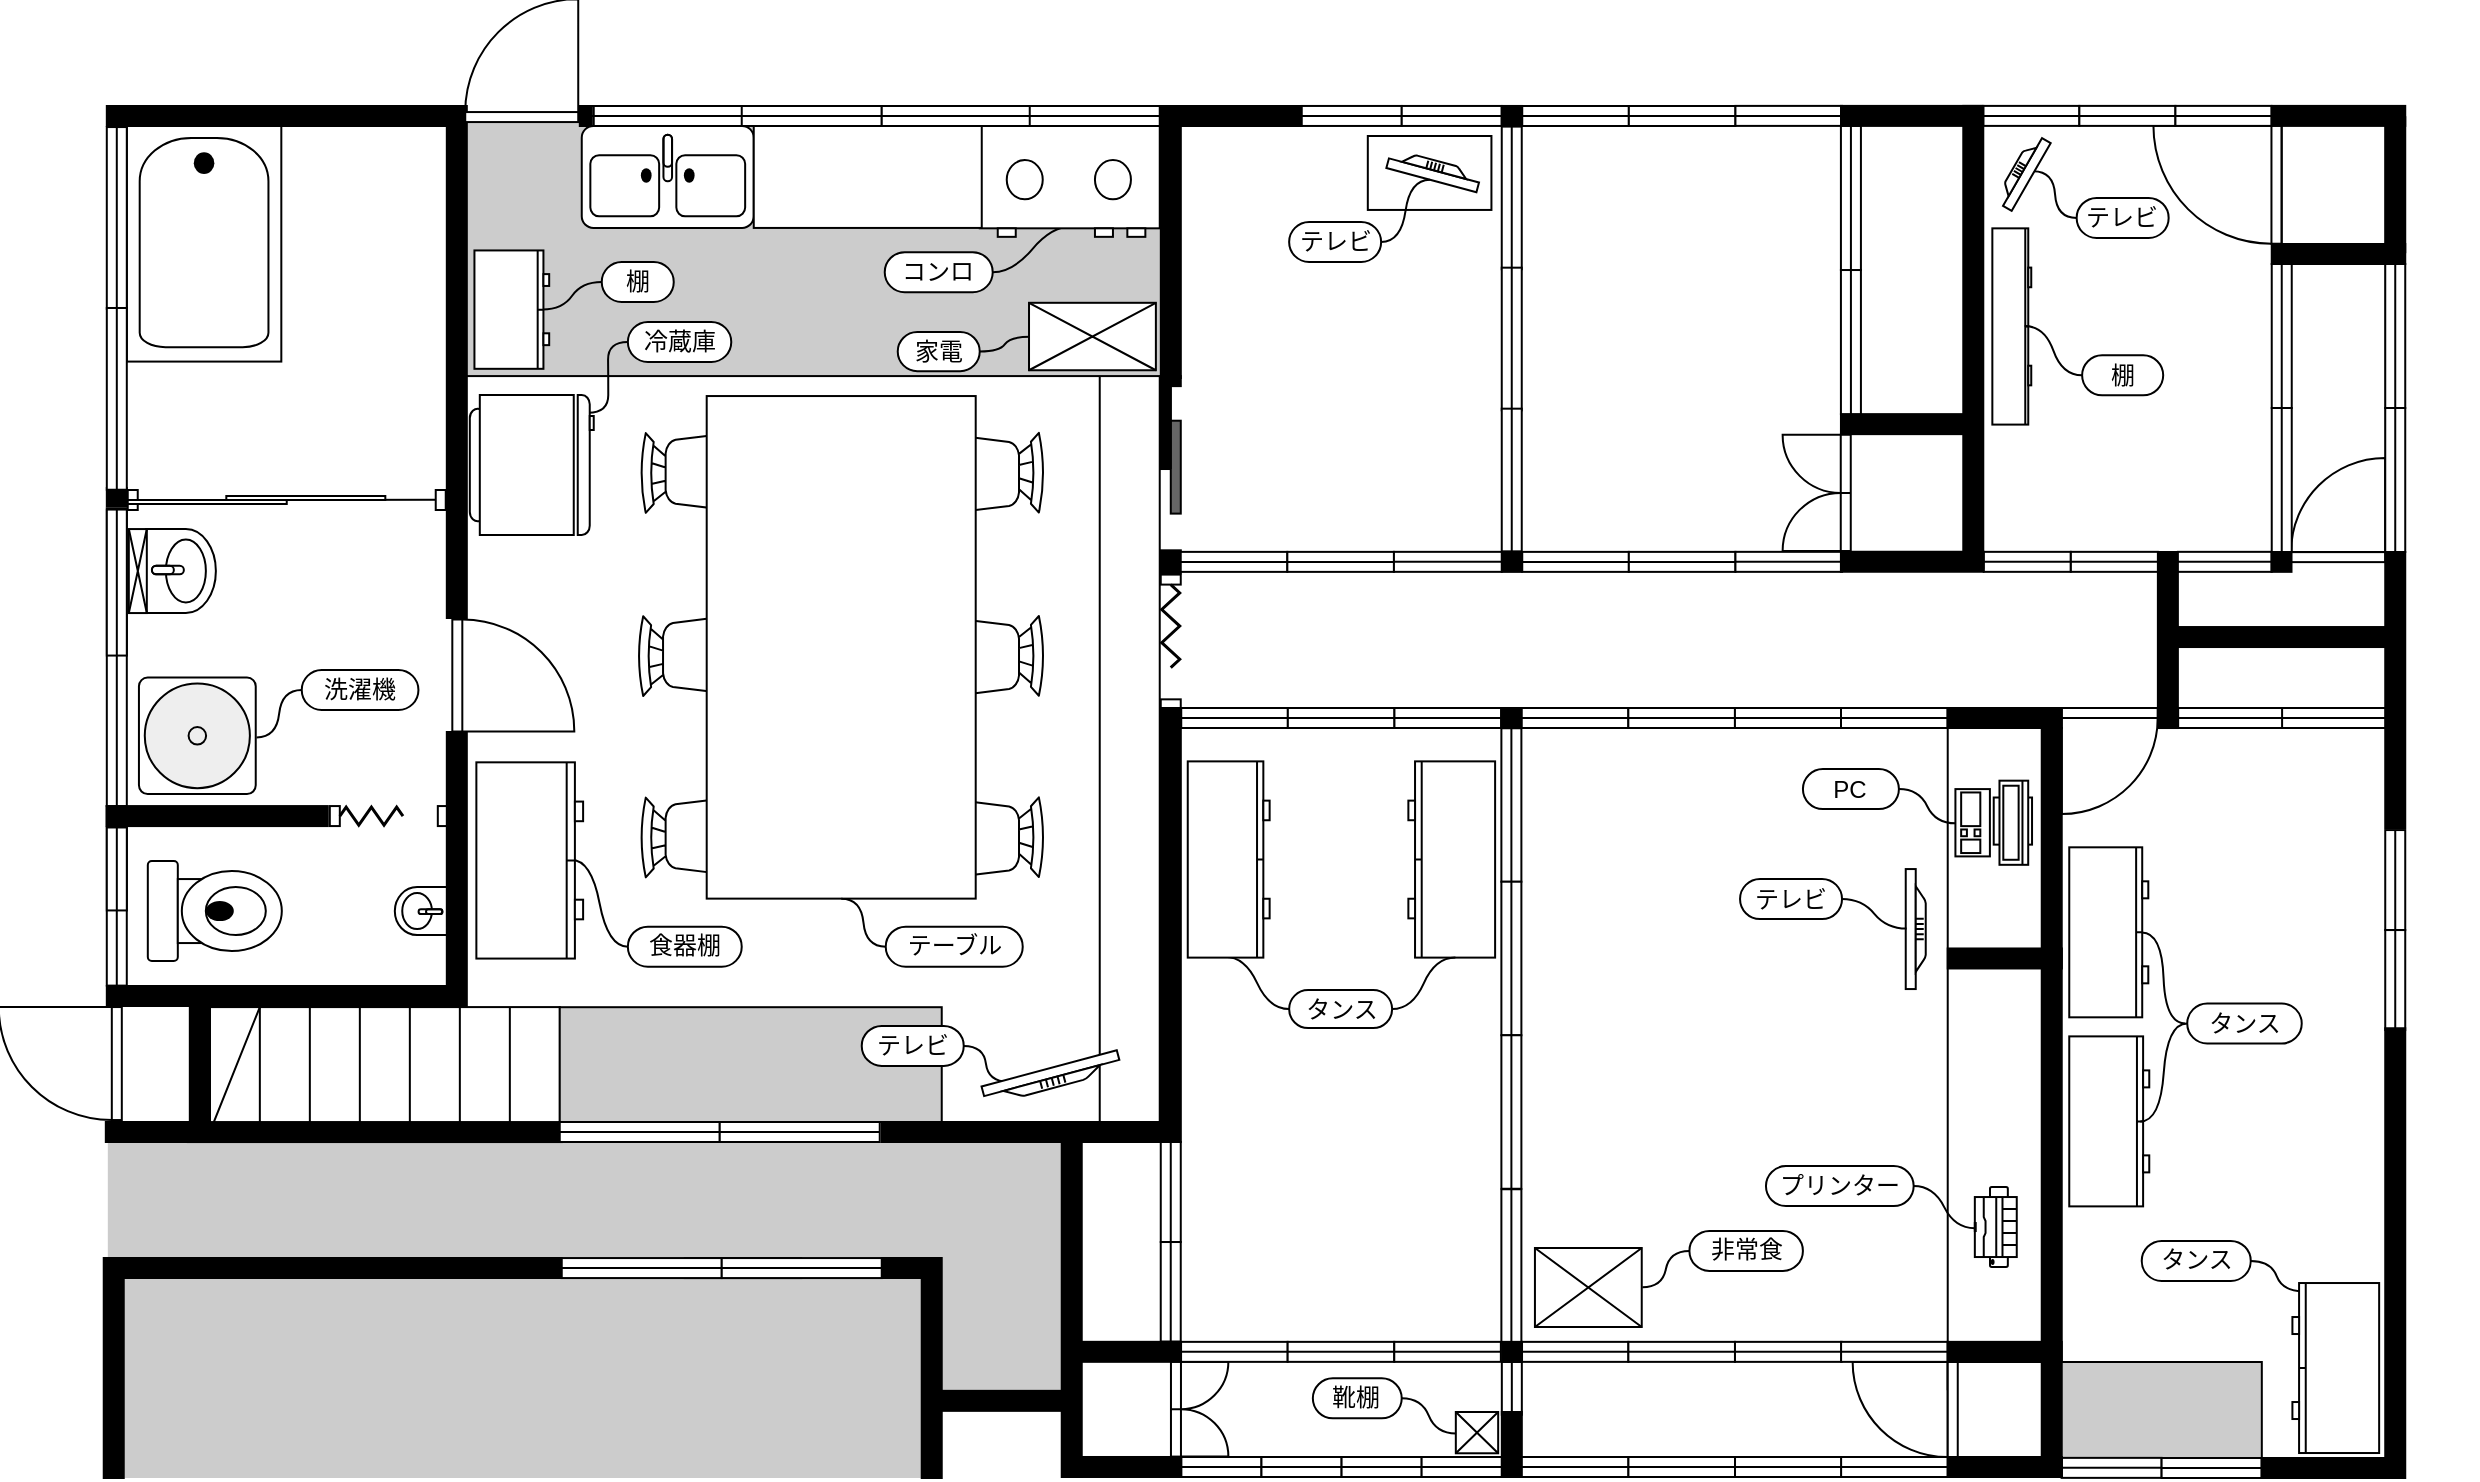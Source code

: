 <mxfile version="24.7.14">
  <diagram name="Page-1" id="4bd5d27a-524c-7e24-5d5f-89a86ee4fca1">
    <mxGraphModel dx="2475" dy="168" grid="1" gridSize="10" guides="1" tooltips="1" connect="1" arrows="1" fold="1" page="1" pageScale="1" pageWidth="1100" pageHeight="850" background="none" math="0" shadow="0">
      <root>
        <mxCell id="0" />
        <mxCell id="1" parent="0" />
        <mxCell id="5T7L6vDc1bLixgZluUo7-440" value="" style="edgeStyle=entityRelationEdgeStyle;startArrow=none;endArrow=none;segment=10;curved=1;sourcePerimeterSpacing=0;targetPerimeterSpacing=0;rounded=0;exitX=0.048;exitY=0.883;exitDx=0;exitDy=0;exitPerimeter=0;" edge="1" parent="1" source="5T7L6vDc1bLixgZluUo7-604" target="5T7L6vDc1bLixgZluUo7-621">
          <mxGeometry relative="1" as="geometry">
            <mxPoint x="1114.35" y="2348.03" as="sourcePoint" />
            <Array as="points">
              <mxPoint x="1124.35" y="2328.03" />
              <mxPoint x="1199.87" y="2343" />
            </Array>
          </mxGeometry>
        </mxCell>
        <mxCell id="5T7L6vDc1bLixgZluUo7-441" value="" style="edgeStyle=entityRelationEdgeStyle;startArrow=none;endArrow=none;segment=10;curved=1;sourcePerimeterSpacing=0;targetPerimeterSpacing=0;rounded=0;exitX=0.004;exitY=0.454;exitDx=0;exitDy=0;exitPerimeter=0;" edge="1" parent="1" source="5T7L6vDc1bLixgZluUo7-600" target="5T7L6vDc1bLixgZluUo7-616">
          <mxGeometry relative="1" as="geometry">
            <mxPoint x="661.47" y="2078.6" as="sourcePoint" />
            <Array as="points">
              <mxPoint x="671.47" y="2058.6" />
              <mxPoint x="651.87" y="2063" />
              <mxPoint x="651.87" y="2063" />
              <mxPoint x="641.87" y="2063" />
            </Array>
          </mxGeometry>
        </mxCell>
        <mxCell id="5T7L6vDc1bLixgZluUo7-442" value="" style="edgeStyle=entityRelationEdgeStyle;startArrow=none;endArrow=none;segment=10;curved=1;sourcePerimeterSpacing=0;targetPerimeterSpacing=0;rounded=0;entryX=1;entryY=0.5;entryDx=0;entryDy=0;exitX=0.807;exitY=0.89;exitDx=0;exitDy=0;exitPerimeter=0;" edge="1" parent="1" source="5T7L6vDc1bLixgZluUo7-479" target="5T7L6vDc1bLixgZluUo7-615">
          <mxGeometry relative="1" as="geometry">
            <mxPoint x="561.87" y="2253" as="sourcePoint" />
            <Array as="points">
              <mxPoint x="469.78" y="2240.11" />
              <mxPoint x="541.87" y="2253" />
              <mxPoint x="531.87" y="2253" />
            </Array>
          </mxGeometry>
        </mxCell>
        <mxCell id="5T7L6vDc1bLixgZluUo7-443" value="" style="rounded=0;whiteSpace=wrap;html=1;strokeColor=none;align=center;verticalAlign=top;fontFamily=Helvetica;fontSize=12;fontColor=default;fillColor=#CCCCCC;container=0;movable=1;resizable=1;rotatable=1;deletable=1;editable=1;locked=0;connectable=1;" vertex="1" parent="1">
          <mxGeometry x="100.14" y="2354.45" width="411.73" height="103.55" as="geometry" />
        </mxCell>
        <mxCell id="5T7L6vDc1bLixgZluUo7-444" value="" style="rounded=0;whiteSpace=wrap;html=1;strokeColor=none;align=center;verticalAlign=top;fontFamily=Helvetica;fontSize=12;fontColor=default;fillColor=#CCCCCC;container=0;movable=1;resizable=1;rotatable=1;deletable=1;editable=1;locked=0;connectable=1;" vertex="1" parent="1">
          <mxGeometry x="511.87" y="2300.03" width="60" height="122.97" as="geometry" />
        </mxCell>
        <mxCell id="5T7L6vDc1bLixgZluUo7-445" value="" style="rounded=0;whiteSpace=wrap;html=1;strokeColor=default;align=center;verticalAlign=top;fontFamily=Helvetica;fontSize=12;fontColor=default;fillColor=default;movable=1;resizable=1;rotatable=1;deletable=1;editable=1;locked=0;connectable=1;container=0;" vertex="1" parent="1">
          <mxGeometry x="1014.84" y="2400" width="56.03" height="48" as="geometry" />
        </mxCell>
        <mxCell id="5T7L6vDc1bLixgZluUo7-446" value="" style="verticalLabelPosition=bottom;html=1;verticalAlign=top;align=center;shape=mxgraph.floorplan.window;strokeColor=default;fontFamily=Helvetica;fontSize=12;fontColor=default;fillColor=default;rotation=0;container=0;movable=1;resizable=1;rotatable=1;deletable=1;editable=1;locked=0;connectable=1;" vertex="1" parent="1">
          <mxGeometry x="1181.91" y="2073" width="51.965" height="10" as="geometry" />
        </mxCell>
        <mxCell id="5T7L6vDc1bLixgZluUo7-447" value="" style="rounded=0;whiteSpace=wrap;html=1;strokeColor=default;align=center;verticalAlign=top;fontFamily=Helvetica;fontSize=12;fontColor=default;fillColor=#FFFFFF;movable=1;resizable=1;rotatable=1;deletable=1;editable=1;locked=0;connectable=1;container=0;" vertex="1" parent="1">
          <mxGeometry x="1181.87" y="1773" width="52" height="222" as="geometry" />
        </mxCell>
        <mxCell id="5T7L6vDc1bLixgZluUo7-448" value="" style="rounded=0;whiteSpace=wrap;html=1;strokeColor=default;align=center;verticalAlign=top;fontFamily=Helvetica;fontSize=12;fontColor=default;fillColor=#CCCCCC;movable=1;resizable=1;rotatable=1;deletable=1;editable=1;locked=0;connectable=1;container=0;" vertex="1" parent="1">
          <mxGeometry x="1070.87" y="2400" width="101.04" height="49" as="geometry" />
        </mxCell>
        <mxCell id="5T7L6vDc1bLixgZluUo7-449" value="" style="endArrow=none;html=1;rounded=0;fontFamily=Helvetica;fontSize=12;fontColor=default;exitX=1.002;exitY=0.864;exitDx=0;exitDy=0;exitPerimeter=0;entryX=0.993;entryY=-0.037;entryDx=0;entryDy=0;entryPerimeter=0;movable=1;resizable=1;rotatable=1;deletable=1;editable=1;locked=0;connectable=1;" edge="1" parent="1">
          <mxGeometry width="50" height="50" relative="1" as="geometry">
            <mxPoint x="1014.867" y="2414.14" as="sourcePoint" />
            <mxPoint x="1014.867" y="2072.71" as="targetPoint" />
          </mxGeometry>
        </mxCell>
        <mxCell id="5T7L6vDc1bLixgZluUo7-450" value="" style="verticalLabelPosition=bottom;html=1;verticalAlign=top;align=center;shape=mxgraph.floorplan.wall;fillColor=strokeColor;direction=south;strokeColor=default;fontFamily=Helvetica;fontSize=12;fontColor=default;container=0;movable=1;resizable=1;rotatable=1;deletable=1;editable=1;locked=0;connectable=1;rotation=90;" vertex="1" parent="1">
          <mxGeometry x="990.87" y="1896.67" width="10" height="68.8" as="geometry" />
        </mxCell>
        <mxCell id="5T7L6vDc1bLixgZluUo7-451" value="" style="rounded=0;whiteSpace=wrap;html=1;strokeColor=default;align=center;verticalAlign=top;fontFamily=Helvetica;fontSize=12;fontColor=default;fillColor=#FFFFFF;movable=1;resizable=1;rotatable=1;deletable=1;editable=1;locked=0;connectable=1;container=0;" vertex="1" parent="1">
          <mxGeometry x="724.91" y="1787" width="61.81" height="36.97" as="geometry" />
        </mxCell>
        <mxCell id="5T7L6vDc1bLixgZluUo7-452" value="" style="verticalLabelPosition=bottom;html=1;verticalAlign=top;align=center;shape=mxgraph.floorplan.doorDouble;aspect=fixed;strokeColor=default;fontFamily=Helvetica;fontSize=12;fontColor=default;fillColor=default;rotation=-90;movable=1;resizable=1;rotatable=1;deletable=1;editable=1;locked=0;connectable=1;container=0;" vertex="1" parent="1">
          <mxGeometry x="615.37" y="2411" width="47.41" height="25.19" as="geometry" />
        </mxCell>
        <mxCell id="5T7L6vDc1bLixgZluUo7-453" value="" style="rounded=0;whiteSpace=wrap;html=1;strokeColor=default;align=center;verticalAlign=top;fontFamily=Helvetica;fontSize=12;fontColor=default;fillColor=#FFFFFF;movable=1;resizable=1;rotatable=1;deletable=1;editable=1;locked=0;connectable=1;container=0;" vertex="1" parent="1">
          <mxGeometry x="590.87" y="1907" width="30" height="374" as="geometry" />
        </mxCell>
        <mxCell id="5T7L6vDc1bLixgZluUo7-454" value="" style="rounded=0;whiteSpace=wrap;html=1;strokeColor=default;align=center;verticalAlign=top;fontFamily=Helvetica;fontSize=12;fontColor=default;fillColor=#CCCCCC;movable=1;resizable=1;rotatable=1;deletable=1;editable=1;locked=0;connectable=1;container=0;" vertex="1" parent="1">
          <mxGeometry x="271.87" y="1776" width="350" height="131.04" as="geometry" />
        </mxCell>
        <mxCell id="5T7L6vDc1bLixgZluUo7-455" value="" style="verticalLabelPosition=bottom;html=1;verticalAlign=top;align=center;shape=mxgraph.floorplan.chair;shadow=0;direction=north;strokeColor=default;fontFamily=Helvetica;fontSize=12;fontColor=default;fillColor=default;container=0;movable=1;resizable=1;rotatable=1;deletable=1;editable=1;locked=0;connectable=1;" vertex="1" parent="1">
          <mxGeometry x="359.87" y="2027" width="52" height="40" as="geometry" />
        </mxCell>
        <mxCell id="5T7L6vDc1bLixgZluUo7-456" value="" style="verticalLabelPosition=bottom;html=1;verticalAlign=top;align=center;shape=mxgraph.floorplan.chair;shadow=0;direction=north;strokeColor=default;fontFamily=Helvetica;fontSize=12;fontColor=default;fillColor=default;container=0;movable=1;resizable=1;rotatable=1;deletable=1;editable=1;locked=0;connectable=1;" vertex="1" parent="1">
          <mxGeometry x="361.16" y="2117.68" width="52" height="40" as="geometry" />
        </mxCell>
        <mxCell id="5T7L6vDc1bLixgZluUo7-457" value="" style="verticalLabelPosition=bottom;html=1;verticalAlign=top;align=center;shape=mxgraph.floorplan.chair;shadow=0;direction=south;strokeColor=default;fontFamily=Helvetica;fontSize=12;fontColor=default;fillColor=default;container=0;movable=1;resizable=1;rotatable=1;deletable=1;editable=1;locked=0;connectable=1;" vertex="1" parent="1">
          <mxGeometry x="511.16" y="2027" width="52" height="40" as="geometry" />
        </mxCell>
        <mxCell id="5T7L6vDc1bLixgZluUo7-458" value="" style="verticalLabelPosition=bottom;html=1;verticalAlign=top;align=center;shape=mxgraph.floorplan.chair;shadow=0;direction=south;strokeColor=default;fontFamily=Helvetica;fontSize=12;fontColor=default;fillColor=default;container=0;movable=1;resizable=1;rotatable=1;deletable=1;editable=1;locked=0;connectable=1;" vertex="1" parent="1">
          <mxGeometry x="511.16" y="2117.68" width="52" height="40" as="geometry" />
        </mxCell>
        <mxCell id="5T7L6vDc1bLixgZluUo7-459" value="" style="verticalLabelPosition=bottom;html=1;verticalAlign=top;align=center;shape=mxgraph.floorplan.chair;shadow=0;direction=north;strokeColor=default;fontFamily=Helvetica;fontSize=12;fontColor=default;fillColor=default;container=0;movable=1;resizable=1;rotatable=1;deletable=1;editable=1;locked=0;connectable=1;" vertex="1" parent="1">
          <mxGeometry x="361.16" y="1935.42" width="52" height="40" as="geometry" />
        </mxCell>
        <mxCell id="5T7L6vDc1bLixgZluUo7-460" value="" style="verticalLabelPosition=bottom;html=1;verticalAlign=top;align=center;shape=mxgraph.floorplan.chair;shadow=0;direction=south;strokeColor=default;fontFamily=Helvetica;fontSize=12;fontColor=default;fillColor=default;container=0;movable=1;resizable=1;rotatable=1;deletable=1;editable=1;locked=0;connectable=1;" vertex="1" parent="1">
          <mxGeometry x="511.16" y="1935.42" width="52" height="40" as="geometry" />
        </mxCell>
        <mxCell id="5T7L6vDc1bLixgZluUo7-461" value="" style="endArrow=none;html=1;rounded=0;fontFamily=Helvetica;fontSize=12;fontColor=default;entryX=0.79;entryY=0.044;entryDx=0;entryDy=0;entryPerimeter=0;jumpSize=6;movable=1;resizable=1;rotatable=1;deletable=1;editable=1;locked=0;connectable=1;" edge="1" parent="1">
          <mxGeometry width="50" height="50" relative="1" as="geometry">
            <mxPoint x="264.91" y="1968.86" as="sourcePoint" />
            <mxPoint x="107.913" y="1969.075" as="targetPoint" />
          </mxGeometry>
        </mxCell>
        <mxCell id="5T7L6vDc1bLixgZluUo7-462" value="" style="verticalLabelPosition=bottom;html=1;verticalAlign=top;align=center;shape=mxgraph.floorplan.doorLeft;aspect=fixed;rotation=-90;container=0;movable=1;resizable=1;rotatable=1;deletable=1;editable=1;locked=0;connectable=1;" vertex="1" parent="1">
          <mxGeometry x="268.91" y="2027" width="56" height="59.5" as="geometry" />
        </mxCell>
        <mxCell id="5T7L6vDc1bLixgZluUo7-463" value="" style="verticalLabelPosition=bottom;html=1;verticalAlign=top;align=center;shape=stencil(zVXRboMgFP0aH00Upunr1m3/cbW0klIwQKv9+yGUrKh1zG3JkiZ6z5F7z7k2xwRvVQMtSVAGqiW1TvBrgtAFJIWKGRgZpnFgmbmSw4k45AV0o88VcrjSUhxJR3f6doDyhkiqHds5LN/YLvgtyZ4NOvzwthacm9lUcGWx9xFfQX08SHHmu4DwtBx0T2T6gWXh6t7VN/YaVNORBnkwFW/3QpIFOXvKmNvFTGf/UAvDliaEp0/iQj4156HovJhXHbYAWZsbBvJAUnOf7hkcAtNy1F1ew1p1hLR3x/Jgj75Ln0JPVSqFhuEFzi05Si6j/N6xP/SdFtGO8cgxinKcF0W05VWei9Az/hemUbzpYoXpVS3++K/tn4qw/BSlt2ZCLYWBwR/kgYnnX02SUZCUS+p/qGuIwVowIU3prnamP7c0lzBGW7uxW6ZvwkgPEz3HoSv0hatB2Axt7U6i3aLuE2mBDw==);rotation=-90;container=0;movable=1;resizable=1;rotatable=1;deletable=1;editable=1;locked=0;connectable=1;" vertex="1" parent="1">
          <mxGeometry x="78.1" y="1796.23" width="129.87" height="77.25" as="geometry" />
        </mxCell>
        <mxCell id="5T7L6vDc1bLixgZluUo7-464" value="" style="verticalLabelPosition=bottom;html=1;verticalAlign=top;align=center;shape=mxgraph.floorplan.doorSlidingGlass;dx=0.31;container=0;movable=1;resizable=1;rotatable=1;deletable=1;editable=1;locked=0;connectable=1;" vertex="1" parent="1">
          <mxGeometry x="104.87" y="1944" width="159" height="50" as="geometry" />
        </mxCell>
        <mxCell id="5T7L6vDc1bLixgZluUo7-465" value="" style="verticalLabelPosition=bottom;html=1;verticalAlign=top;align=center;shape=mxgraph.floorplan.sink_1;rotation=-90;container=0;movable=1;resizable=1;rotatable=1;deletable=1;editable=1;locked=0;connectable=1;" vertex="1" parent="1">
          <mxGeometry x="110.47" y="1987.03" width="41.94" height="35" as="geometry" />
        </mxCell>
        <mxCell id="5T7L6vDc1bLixgZluUo7-466" value="" style="verticalLabelPosition=bottom;html=1;verticalAlign=top;align=center;shape=mxgraph.floorplan.toilet;rotation=-90;container=0;movable=1;resizable=1;rotatable=1;deletable=1;editable=1;locked=0;connectable=1;" vertex="1" parent="1">
          <mxGeometry x="123.41" y="2141.03" width="50" height="67" as="geometry" />
        </mxCell>
        <mxCell id="5T7L6vDc1bLixgZluUo7-467" value="" style="verticalLabelPosition=bottom;html=1;verticalAlign=top;align=center;shape=mxgraph.floorplan.wall;fillColor=strokeColor;direction=south;rotation=-90;container=0;movable=1;resizable=1;rotatable=1;deletable=1;editable=1;locked=0;connectable=1;" vertex="1" parent="1">
          <mxGeometry x="144.56" y="2071.72" width="10" height="110.64" as="geometry" />
        </mxCell>
        <mxCell id="5T7L6vDc1bLixgZluUo7-468" value="" style="verticalLabelPosition=bottom;html=1;verticalAlign=top;align=center;shape=mxgraph.floorplan.doorAccordion;dx=0.62;container=0;movable=1;resizable=1;rotatable=1;deletable=1;editable=1;locked=0;connectable=1;" vertex="1" parent="1">
          <mxGeometry x="205.91" y="2122.54" width="59" height="8.99" as="geometry" />
        </mxCell>
        <mxCell id="5T7L6vDc1bLixgZluUo7-469" value="" style="verticalLabelPosition=bottom;html=1;verticalAlign=top;align=center;shape=mxgraph.floorplan.wallCorner;fillColor=strokeColor;direction=west;container=0;movable=1;resizable=1;rotatable=1;deletable=1;editable=1;locked=0;connectable=1;" vertex="1" parent="1">
          <mxGeometry x="94.41" y="2085" width="180" height="137.03" as="geometry" />
        </mxCell>
        <mxCell id="5T7L6vDc1bLixgZluUo7-470" value="" style="verticalLabelPosition=bottom;html=1;verticalAlign=top;align=center;shape=mxgraph.floorplan.sink_1;rotation=90;container=0;movable=1;resizable=1;rotatable=1;deletable=1;editable=1;locked=0;connectable=1;" vertex="1" parent="1">
          <mxGeometry x="239.41" y="2161.53" width="24" height="26" as="geometry" />
        </mxCell>
        <mxCell id="5T7L6vDc1bLixgZluUo7-471" value="" style="verticalLabelPosition=bottom;html=1;verticalAlign=top;align=center;shape=mxgraph.floorplan.elevator;strokeColor=default;fontFamily=Helvetica;fontSize=12;fontColor=default;fillColor=default;container=0;movable=1;resizable=1;rotatable=1;deletable=1;editable=1;locked=0;connectable=1;" vertex="1" parent="1">
          <mxGeometry x="105.41" y="1983.53" width="9" height="42" as="geometry" />
        </mxCell>
        <mxCell id="5T7L6vDc1bLixgZluUo7-472" value="" style="verticalLabelPosition=bottom;html=1;verticalAlign=top;align=center;shape=mxgraph.floorplan.wallCorner;fillColor=strokeColor;direction=south;strokeColor=default;fontFamily=Helvetica;fontSize=12;fontColor=default;container=0;movable=1;resizable=1;rotatable=1;deletable=1;editable=1;locked=0;connectable=1;" vertex="1" parent="1">
          <mxGeometry x="94.41" y="1772" width="180" height="256" as="geometry" />
        </mxCell>
        <mxCell id="5T7L6vDc1bLixgZluUo7-473" value="" style="verticalLabelPosition=bottom;html=1;verticalAlign=top;align=center;shape=mxgraph.floorplan.wall;fillColor=strokeColor;direction=south;strokeColor=default;fontFamily=Helvetica;fontSize=12;fontColor=default;container=0;movable=1;resizable=1;rotatable=1;deletable=1;editable=1;locked=0;connectable=1;" vertex="1" parent="1">
          <mxGeometry x="94.41" y="1963.03" width="10" height="9.25" as="geometry" />
        </mxCell>
        <mxCell id="5T7L6vDc1bLixgZluUo7-474" value="" style="verticalLabelPosition=bottom;html=1;verticalAlign=top;align=center;shape=mxgraph.floorplan.doorLeft;aspect=fixed;rotation=90;container=0;movable=1;resizable=1;rotatable=1;deletable=1;editable=1;locked=0;connectable=1;" vertex="1" parent="1">
          <mxGeometry x="43.64" y="2220.76" width="56.5" height="60.03" as="geometry" />
        </mxCell>
        <mxCell id="5T7L6vDc1bLixgZluUo7-475" value="" style="verticalLabelPosition=bottom;html=1;verticalAlign=top;align=center;shape=mxgraph.floorplan.stairs;direction=south;strokeColor=default;fontFamily=Helvetica;fontSize=12;fontColor=default;fillColor=default;rotation=90;container=0;movable=1;resizable=1;rotatable=1;deletable=1;editable=1;locked=0;connectable=1;" vertex="1" parent="1">
          <mxGeometry x="170.92" y="2197.54" width="125" height="175.01" as="geometry" />
        </mxCell>
        <mxCell id="5T7L6vDc1bLixgZluUo7-476" value="" style="rounded=0;whiteSpace=wrap;html=1;strokeColor=none;align=center;verticalAlign=top;fontFamily=Helvetica;fontSize=12;fontColor=default;fillColor=#CCCCCC;container=0;movable=1;resizable=1;rotatable=1;deletable=1;editable=1;locked=0;connectable=1;" vertex="1" parent="1">
          <mxGeometry x="94.91" y="2290.03" width="476.96" height="58" as="geometry" />
        </mxCell>
        <mxCell id="5T7L6vDc1bLixgZluUo7-477" value="" style="verticalLabelPosition=bottom;html=1;verticalAlign=top;align=center;shape=mxgraph.floorplan.wall;fillColor=strokeColor;strokeColor=default;fontFamily=Helvetica;fontSize=12;fontColor=default;container=0;movable=1;resizable=1;rotatable=1;deletable=1;editable=1;locked=0;connectable=1;" vertex="1" parent="1">
          <mxGeometry x="134.91" y="2280.03" width="186.96" height="10" as="geometry" />
        </mxCell>
        <mxCell id="5T7L6vDc1bLixgZluUo7-478" value="" style="verticalLabelPosition=bottom;html=1;verticalAlign=top;align=center;shape=mxgraph.floorplan.wallCorner;fillColor=strokeColor;strokeColor=default;fontFamily=Helvetica;fontSize=12;fontColor=default;rotation=-180;container=0;movable=1;resizable=1;rotatable=1;deletable=1;editable=1;locked=0;connectable=1;" vertex="1" parent="1">
          <mxGeometry x="93.91" y="2214.03" width="52" height="76" as="geometry" />
        </mxCell>
        <mxCell id="5T7L6vDc1bLixgZluUo7-479" value="" style="verticalLabelPosition=bottom;html=1;verticalAlign=top;align=center;shape=mxgraph.floorplan.flat_tv;strokeColor=default;fontFamily=Helvetica;fontSize=12;fontColor=default;fillColor=#FFFFFF;rotation=-195;container=0;movable=1;resizable=1;rotatable=1;deletable=1;editable=1;locked=0;connectable=1;" vertex="1" parent="1">
          <mxGeometry x="531.87" y="2253.0" width="70" height="10" as="geometry" />
        </mxCell>
        <mxCell id="5T7L6vDc1bLixgZluUo7-480" value="" style="shape=rect;shadow=0;html=1;strokeColor=default;align=center;verticalAlign=top;fontFamily=Helvetica;fontSize=12;fontColor=default;fillColor=#FFFFFF;direction=east;rotation=90;container=0;movable=1;resizable=1;rotatable=1;deletable=1;editable=1;locked=0;connectable=1;" vertex="1" parent="1">
          <mxGeometry x="335.96" y="1975.42" width="251.29" height="134.5" as="geometry" />
        </mxCell>
        <mxCell id="5T7L6vDc1bLixgZluUo7-481" value="" style="verticalLabelPosition=bottom;html=1;verticalAlign=top;align=center;shape=mxgraph.floorplan.doorAccordion;dx=0.69;rotation=90;container=0;movable=1;resizable=1;rotatable=1;deletable=1;editable=1;locked=0;connectable=1;" vertex="1" parent="1">
          <mxGeometry x="592.69" y="2035.49" width="67.37" height="8.99" as="geometry" />
        </mxCell>
        <mxCell id="5T7L6vDc1bLixgZluUo7-482" value="" style="verticalLabelPosition=bottom;html=1;verticalAlign=top;align=center;shape=mxgraph.floorplan.wallCorner;fillColor=strokeColor;strokeColor=default;fontFamily=Helvetica;fontSize=12;fontColor=default;container=0;movable=1;resizable=1;rotatable=1;deletable=1;editable=1;locked=0;connectable=1;" vertex="1" parent="1">
          <mxGeometry x="621.41" y="1772" width="70.46" height="136" as="geometry" />
        </mxCell>
        <mxCell id="5T7L6vDc1bLixgZluUo7-483" value="" style="verticalLabelPosition=bottom;html=1;verticalAlign=top;align=center;shape=mxgraph.floorplan.window;strokeColor=default;fontFamily=Helvetica;fontSize=12;fontColor=default;fillColor=default;rotation=90;container=0;movable=1;resizable=1;rotatable=1;deletable=1;editable=1;locked=0;connectable=1;" vertex="1" parent="1">
          <mxGeometry x="53.96" y="1822.97" width="90.875" height="10" as="geometry" />
        </mxCell>
        <mxCell id="5T7L6vDc1bLixgZluUo7-484" value="" style="verticalLabelPosition=bottom;html=1;verticalAlign=top;align=center;shape=mxgraph.floorplan.window;strokeColor=default;fontFamily=Helvetica;fontSize=12;fontColor=default;fillColor=default;rotation=90;container=0;movable=1;resizable=1;rotatable=1;deletable=1;editable=1;locked=0;connectable=1;" vertex="1" parent="1">
          <mxGeometry x="25.0" y="2042.6" width="148.81" height="10" as="geometry" />
        </mxCell>
        <mxCell id="5T7L6vDc1bLixgZluUo7-485" value="" style="verticalLabelPosition=bottom;html=1;verticalAlign=top;align=center;shape=mxgraph.floorplan.window;strokeColor=default;fontFamily=Helvetica;fontSize=12;fontColor=default;fillColor=default;rotation=90;container=0;movable=1;resizable=1;rotatable=1;deletable=1;editable=1;locked=0;connectable=1;" vertex="1" parent="1">
          <mxGeometry x="59.99" y="2167.4" width="78.81" height="10" as="geometry" />
        </mxCell>
        <mxCell id="5T7L6vDc1bLixgZluUo7-486" value="" style="verticalLabelPosition=bottom;html=1;verticalAlign=top;align=center;shape=mxgraph.floorplan.window;strokeColor=default;fontFamily=Helvetica;fontSize=12;fontColor=default;fillColor=default;rotation=90;container=0;movable=1;resizable=1;rotatable=1;deletable=1;editable=1;locked=0;connectable=1;" vertex="1" parent="1">
          <mxGeometry x="53.97" y="1913.43" width="90.875" height="10" as="geometry" />
        </mxCell>
        <mxCell id="5T7L6vDc1bLixgZluUo7-487" value="" style="verticalLabelPosition=bottom;html=1;verticalAlign=top;align=center;shape=mxgraph.floorplan.window;strokeColor=default;fontFamily=Helvetica;fontSize=12;fontColor=default;fillColor=default;rotation=90;container=0;movable=1;resizable=1;rotatable=1;deletable=1;editable=1;locked=0;connectable=1;" vertex="1" parent="1">
          <mxGeometry x="62.91" y="2005.28" width="73" height="10" as="geometry" />
        </mxCell>
        <mxCell id="5T7L6vDc1bLixgZluUo7-488" value="" style="verticalLabelPosition=bottom;html=1;verticalAlign=top;align=center;shape=mxgraph.floorplan.window;strokeColor=default;fontFamily=Helvetica;fontSize=12;fontColor=default;fillColor=default;rotation=90;container=0;movable=1;resizable=1;rotatable=1;deletable=1;editable=1;locked=0;connectable=1;" vertex="1" parent="1">
          <mxGeometry x="78.67" y="2148.48" width="41.48" height="10" as="geometry" />
        </mxCell>
        <mxCell id="5T7L6vDc1bLixgZluUo7-489" value="" style="verticalLabelPosition=bottom;html=1;verticalAlign=top;align=center;shape=mxgraph.floorplan.wallCorner;fillColor=strokeColor;direction=west;strokeColor=default;fontFamily=Helvetica;fontSize=12;fontColor=default;container=0;movable=1;resizable=1;rotatable=1;deletable=1;editable=1;locked=0;connectable=1;" vertex="1" parent="1">
          <mxGeometry x="481.87" y="2073" width="149.54" height="217" as="geometry" />
        </mxCell>
        <mxCell id="5T7L6vDc1bLixgZluUo7-490" value="" style="verticalLabelPosition=bottom;html=1;verticalAlign=top;align=center;shape=mxgraph.floorplan.wall;fillColor=strokeColor;strokeColor=default;fontFamily=Helvetica;fontSize=12;fontColor=default;container=0;movable=1;resizable=1;rotatable=1;deletable=1;editable=1;locked=0;connectable=1;" vertex="1" parent="1">
          <mxGeometry x="330.91" y="1772" width="290.96" height="10" as="geometry" />
        </mxCell>
        <mxCell id="5T7L6vDc1bLixgZluUo7-491" value="" style="verticalLabelPosition=bottom;html=1;verticalAlign=top;align=center;shape=mxgraph.floorplan.doorLeft;aspect=fixed;rotation=-180;container=0;movable=1;resizable=1;rotatable=1;deletable=1;editable=1;locked=0;connectable=1;" vertex="1" parent="1">
          <mxGeometry x="273.62" y="1720" width="56.5" height="60.03" as="geometry" />
        </mxCell>
        <mxCell id="5T7L6vDc1bLixgZluUo7-492" value="" style="verticalLabelPosition=bottom;html=1;verticalAlign=top;align=center;shape=mxgraph.floorplan.doorBypass;dx=0.24;strokeColor=default;fontFamily=Helvetica;fontSize=12;fontColor=default;fillColor=#666666;rotation=90;movable=1;resizable=1;rotatable=1;deletable=1;editable=1;locked=0;connectable=1;container=0;" vertex="1" parent="1">
          <mxGeometry x="579.94" y="1948.51" width="92.9" height="10" as="geometry" />
        </mxCell>
        <mxCell id="5T7L6vDc1bLixgZluUo7-493" value="" style="verticalLabelPosition=bottom;html=1;verticalAlign=top;align=center;shape=mxgraph.floorplan.wall;fillColor=strokeColor;direction=south;strokeColor=default;fontFamily=Helvetica;fontSize=12;fontColor=default;container=0;movable=1;resizable=1;rotatable=1;deletable=1;editable=1;locked=0;connectable=1;" vertex="1" parent="1">
          <mxGeometry x="621.41" y="1994.16" width="10" height="11.53" as="geometry" />
        </mxCell>
        <mxCell id="5T7L6vDc1bLixgZluUo7-494" value="" style="verticalLabelPosition=bottom;html=1;verticalAlign=top;align=center;shape=mxgraph.floorplan.sink_double2;strokeColor=default;fontFamily=Helvetica;fontSize=12;fontColor=default;fillColor=default;movable=1;resizable=1;rotatable=1;deletable=1;editable=1;locked=0;connectable=1;container=0;" vertex="1" parent="1">
          <mxGeometry x="331.875" y="1782.0" width="86" height="50.97" as="geometry" />
        </mxCell>
        <mxCell id="5T7L6vDc1bLixgZluUo7-495" value="" style="rounded=0;whiteSpace=wrap;html=1;strokeColor=default;align=center;verticalAlign=top;fontFamily=Helvetica;fontSize=12;fontColor=default;fillColor=#CCCCCC;movable=1;resizable=1;rotatable=1;deletable=1;editable=1;locked=0;connectable=1;container=0;" vertex="1" parent="1">
          <mxGeometry x="320.87" y="2222.6" width="191" height="57.4" as="geometry" />
        </mxCell>
        <mxCell id="5T7L6vDc1bLixgZluUo7-496" value="" style="verticalLabelPosition=bottom;html=1;verticalAlign=top;align=center;shape=mxgraph.floorplan.window;strokeColor=default;fontFamily=Helvetica;fontSize=12;fontColor=default;fillColor=default;rotation=0;container=0;movable=1;resizable=1;rotatable=1;deletable=1;editable=1;locked=0;connectable=1;" vertex="1" parent="1">
          <mxGeometry x="336.87" y="1772" width="284" height="10" as="geometry" />
        </mxCell>
        <mxCell id="5T7L6vDc1bLixgZluUo7-497" value="" style="verticalLabelPosition=bottom;html=1;verticalAlign=top;align=center;shape=mxgraph.floorplan.window;strokeColor=default;fontFamily=Helvetica;fontSize=12;fontColor=default;fillColor=default;rotation=0;container=0;movable=1;resizable=1;rotatable=1;deletable=1;editable=1;locked=0;connectable=1;" vertex="1" parent="1">
          <mxGeometry x="337.87" y="1772" width="144" height="10" as="geometry" />
        </mxCell>
        <mxCell id="5T7L6vDc1bLixgZluUo7-498" value="" style="verticalLabelPosition=bottom;html=1;verticalAlign=top;align=center;shape=mxgraph.floorplan.window;strokeColor=default;fontFamily=Helvetica;fontSize=12;fontColor=default;fillColor=default;rotation=0;container=0;movable=1;resizable=1;rotatable=1;deletable=1;editable=1;locked=0;connectable=1;" vertex="1" parent="1">
          <mxGeometry x="337.87" y="1772" width="74" height="10" as="geometry" />
        </mxCell>
        <mxCell id="5T7L6vDc1bLixgZluUo7-499" value="" style="verticalLabelPosition=bottom;html=1;verticalAlign=top;align=center;shape=mxgraph.floorplan.window;strokeColor=default;fontFamily=Helvetica;fontSize=12;fontColor=default;fillColor=default;rotation=0;container=0;movable=1;resizable=1;rotatable=1;deletable=1;editable=1;locked=0;connectable=1;" vertex="1" parent="1">
          <mxGeometry x="481.87" y="1772" width="74" height="10" as="geometry" />
        </mxCell>
        <mxCell id="5T7L6vDc1bLixgZluUo7-500" value="" style="rounded=0;whiteSpace=wrap;html=1;strokeColor=default;align=center;verticalAlign=top;fontFamily=Helvetica;fontSize=12;fontColor=default;fillColor=#000000;container=0;movable=1;resizable=1;rotatable=1;deletable=1;editable=1;locked=0;connectable=1;" vertex="1" parent="1">
          <mxGeometry x="621.87" y="1907.51" width="4.46" height="45.49" as="geometry" />
        </mxCell>
        <mxCell id="5T7L6vDc1bLixgZluUo7-501" value="" style="rounded=0;whiteSpace=wrap;html=1;strokeColor=default;align=center;verticalAlign=top;fontFamily=Helvetica;fontSize=12;fontColor=default;fillColor=#000000;container=0;movable=1;resizable=1;rotatable=1;deletable=1;editable=1;locked=0;connectable=1;" vertex="1" parent="1">
          <mxGeometry x="626.16" y="1907.43" width="4.46" height="4" as="geometry" />
        </mxCell>
        <mxCell id="5T7L6vDc1bLixgZluUo7-502" value="" style="verticalLabelPosition=bottom;html=1;verticalAlign=top;align=center;shape=mxgraph.floorplan.window;strokeColor=default;fontFamily=Helvetica;fontSize=12;fontColor=default;fillColor=default;rotation=0;container=0;movable=1;resizable=1;rotatable=1;deletable=1;editable=1;locked=0;connectable=1;" vertex="1" parent="1">
          <mxGeometry x="691.87" y="1771.98" width="50" height="10" as="geometry" />
        </mxCell>
        <mxCell id="5T7L6vDc1bLixgZluUo7-503" value="" style="verticalLabelPosition=bottom;html=1;verticalAlign=top;align=center;shape=mxgraph.floorplan.flat_tv;strokeColor=default;fontFamily=Helvetica;fontSize=12;fontColor=default;fillColor=#FFFFFF;rotation=15;container=0;movable=1;resizable=1;rotatable=1;deletable=1;editable=1;locked=0;connectable=1;" vertex="1" parent="1">
          <mxGeometry x="734.68" y="1799.22" width="46.62" height="10" as="geometry" />
        </mxCell>
        <mxCell id="5T7L6vDc1bLixgZluUo7-504" value="" style="verticalLabelPosition=bottom;html=1;verticalAlign=top;align=center;shape=mxgraph.floorplan.window;strokeColor=default;fontFamily=Helvetica;fontSize=12;fontColor=default;fillColor=default;rotation=0;container=0;movable=1;resizable=1;rotatable=1;deletable=1;editable=1;locked=0;connectable=1;" vertex="1" parent="1">
          <mxGeometry x="741.87" y="1771.98" width="50" height="10" as="geometry" />
        </mxCell>
        <mxCell id="5T7L6vDc1bLixgZluUo7-505" value="" style="verticalLabelPosition=bottom;html=1;verticalAlign=top;align=center;shape=mxgraph.floorplan.wall;fillColor=strokeColor;direction=south;strokeColor=default;fontFamily=Helvetica;fontSize=12;fontColor=default;container=0;movable=1;resizable=1;rotatable=1;deletable=1;editable=1;locked=0;connectable=1;" vertex="1" parent="1">
          <mxGeometry x="791.87" y="1771.98" width="10" height="9.97" as="geometry" />
        </mxCell>
        <mxCell id="5T7L6vDc1bLixgZluUo7-506" value="" style="verticalLabelPosition=bottom;html=1;verticalAlign=top;align=center;shape=mxgraph.floorplan.window;strokeColor=default;fontFamily=Helvetica;fontSize=12;fontColor=default;fillColor=default;rotation=0;container=0;movable=1;resizable=1;rotatable=1;deletable=1;editable=1;locked=0;connectable=1;" vertex="1" parent="1">
          <mxGeometry x="631.37" y="1994.94" width="53.3" height="10" as="geometry" />
        </mxCell>
        <mxCell id="5T7L6vDc1bLixgZluUo7-507" value="" style="verticalLabelPosition=bottom;html=1;verticalAlign=top;align=center;shape=mxgraph.floorplan.window;strokeColor=default;fontFamily=Helvetica;fontSize=12;fontColor=default;fillColor=default;rotation=90;container=0;movable=1;resizable=1;rotatable=1;deletable=1;editable=1;locked=0;connectable=1;" vertex="1" parent="1">
          <mxGeometry x="761.21" y="1812.97" width="71.333" height="10" as="geometry" />
        </mxCell>
        <mxCell id="5T7L6vDc1bLixgZluUo7-508" value="" style="verticalLabelPosition=bottom;html=1;verticalAlign=top;align=center;shape=mxgraph.floorplan.wall;fillColor=strokeColor;direction=south;strokeColor=default;fontFamily=Helvetica;fontSize=12;fontColor=default;container=0;movable=1;resizable=1;rotatable=1;deletable=1;editable=1;locked=0;connectable=1;" vertex="1" parent="1">
          <mxGeometry x="791.87" y="1995" width="10" height="9.94" as="geometry" />
        </mxCell>
        <mxCell id="5T7L6vDc1bLixgZluUo7-509" value="" style="verticalLabelPosition=bottom;html=1;verticalAlign=top;align=center;shape=mxgraph.floorplan.window;strokeColor=default;fontFamily=Helvetica;fontSize=12;fontColor=default;fillColor=default;rotation=0;container=0;movable=1;resizable=1;rotatable=1;deletable=1;editable=1;locked=0;connectable=1;" vertex="1" parent="1">
          <mxGeometry x="684.67" y="1994.94" width="53.3" height="10" as="geometry" />
        </mxCell>
        <mxCell id="5T7L6vDc1bLixgZluUo7-510" value="" style="verticalLabelPosition=bottom;html=1;verticalAlign=top;align=center;shape=mxgraph.floorplan.window;strokeColor=default;fontFamily=Helvetica;fontSize=12;fontColor=default;fillColor=default;rotation=0;container=0;movable=1;resizable=1;rotatable=1;deletable=1;editable=1;locked=0;connectable=1;" vertex="1" parent="1">
          <mxGeometry x="737.97" y="1994.92" width="53.9" height="10" as="geometry" />
        </mxCell>
        <mxCell id="5T7L6vDc1bLixgZluUo7-511" value="" style="verticalLabelPosition=bottom;html=1;verticalAlign=top;align=center;shape=mxgraph.floorplan.window;strokeColor=default;fontFamily=Helvetica;fontSize=12;fontColor=default;fillColor=default;rotation=0;container=0;movable=1;resizable=1;rotatable=1;deletable=1;editable=1;locked=0;connectable=1;" vertex="1" parent="1">
          <mxGeometry x="631.62" y="2073" width="53.3" height="10" as="geometry" />
        </mxCell>
        <mxCell id="5T7L6vDc1bLixgZluUo7-512" value="" style="verticalLabelPosition=bottom;html=1;verticalAlign=top;align=center;shape=mxgraph.floorplan.wall;fillColor=strokeColor;direction=south;strokeColor=default;fontFamily=Helvetica;fontSize=12;fontColor=default;container=0;movable=1;resizable=1;rotatable=1;deletable=1;editable=1;locked=0;connectable=1;" vertex="1" parent="1">
          <mxGeometry x="791.52" y="2073" width="10" height="9.94" as="geometry" />
        </mxCell>
        <mxCell id="5T7L6vDc1bLixgZluUo7-513" value="" style="verticalLabelPosition=bottom;html=1;verticalAlign=top;align=center;shape=mxgraph.floorplan.window;strokeColor=default;fontFamily=Helvetica;fontSize=12;fontColor=default;fillColor=default;rotation=0;container=0;movable=1;resizable=1;rotatable=1;deletable=1;editable=1;locked=0;connectable=1;" vertex="1" parent="1">
          <mxGeometry x="684.92" y="2073" width="53.3" height="10" as="geometry" />
        </mxCell>
        <mxCell id="5T7L6vDc1bLixgZluUo7-514" value="" style="verticalLabelPosition=bottom;html=1;verticalAlign=top;align=center;shape=mxgraph.floorplan.window;strokeColor=default;fontFamily=Helvetica;fontSize=12;fontColor=default;fillColor=default;rotation=0;container=0;movable=1;resizable=1;rotatable=1;deletable=1;editable=1;locked=0;connectable=1;" vertex="1" parent="1">
          <mxGeometry x="738.22" y="2073" width="53.3" height="10" as="geometry" />
        </mxCell>
        <mxCell id="5T7L6vDc1bLixgZluUo7-515" value="" style="verticalLabelPosition=bottom;html=1;verticalAlign=top;align=center;shape=mxgraph.floorplan.wall;fillColor=strokeColor;direction=south;strokeColor=default;fontFamily=Helvetica;fontSize=12;fontColor=default;movable=1;resizable=1;rotatable=1;deletable=1;editable=1;locked=0;connectable=1;container=0;" vertex="1" parent="1">
          <mxGeometry x="571.87" y="2282.5" width="10" height="175" as="geometry" />
        </mxCell>
        <mxCell id="5T7L6vDc1bLixgZluUo7-516" value="" style="verticalLabelPosition=bottom;html=1;verticalAlign=top;align=center;shape=mxgraph.floorplan.window;strokeColor=default;fontFamily=Helvetica;fontSize=12;fontColor=default;fillColor=default;rotation=0;container=0;movable=1;resizable=1;rotatable=1;deletable=1;editable=1;locked=0;connectable=1;" vertex="1" parent="1">
          <mxGeometry x="631.67" y="2447.5" width="40.06" height="10" as="geometry" />
        </mxCell>
        <mxCell id="5T7L6vDc1bLixgZluUo7-517" value="" style="verticalLabelPosition=bottom;html=1;verticalAlign=top;align=center;shape=mxgraph.floorplan.window;strokeColor=default;fontFamily=Helvetica;fontSize=12;fontColor=default;fillColor=default;rotation=90;container=0;movable=1;resizable=1;rotatable=1;deletable=1;editable=1;locked=0;connectable=1;" vertex="1" parent="1">
          <mxGeometry x="783.72" y="2408.18" width="26.39" height="10" as="geometry" />
        </mxCell>
        <mxCell id="5T7L6vDc1bLixgZluUo7-518" value="" style="verticalLabelPosition=bottom;html=1;verticalAlign=top;align=center;shape=mxgraph.floorplan.wall;fillColor=strokeColor;direction=south;strokeColor=default;fontFamily=Helvetica;fontSize=12;fontColor=default;container=0;movable=1;resizable=1;rotatable=1;deletable=1;editable=1;locked=0;connectable=1;" vertex="1" parent="1">
          <mxGeometry x="791.91" y="2425" width="10" height="32.5" as="geometry" />
        </mxCell>
        <mxCell id="5T7L6vDc1bLixgZluUo7-519" value="" style="verticalLabelPosition=bottom;html=1;verticalAlign=top;align=center;shape=mxgraph.floorplan.window;strokeColor=default;fontFamily=Helvetica;fontSize=12;fontColor=default;fillColor=default;rotation=0;container=0;movable=1;resizable=1;rotatable=1;deletable=1;editable=1;locked=0;connectable=1;" vertex="1" parent="1">
          <mxGeometry x="671.73" y="2447.5" width="40.06" height="10" as="geometry" />
        </mxCell>
        <mxCell id="5T7L6vDc1bLixgZluUo7-520" value="" style="verticalLabelPosition=bottom;html=1;verticalAlign=top;align=center;shape=mxgraph.floorplan.window;strokeColor=default;fontFamily=Helvetica;fontSize=12;fontColor=default;fillColor=default;rotation=0;container=0;movable=1;resizable=1;rotatable=1;deletable=1;editable=1;locked=0;connectable=1;" vertex="1" parent="1">
          <mxGeometry x="711.79" y="2447.5" width="40.06" height="10" as="geometry" />
        </mxCell>
        <mxCell id="5T7L6vDc1bLixgZluUo7-521" value="" style="verticalLabelPosition=bottom;html=1;verticalAlign=top;align=center;shape=mxgraph.floorplan.window;strokeColor=default;fontFamily=Helvetica;fontSize=12;fontColor=default;fillColor=default;rotation=0;container=0;movable=1;resizable=1;rotatable=1;deletable=1;editable=1;locked=0;connectable=1;" vertex="1" parent="1">
          <mxGeometry x="751.81" y="2447.5" width="40.06" height="10" as="geometry" />
        </mxCell>
        <mxCell id="5T7L6vDc1bLixgZluUo7-522" value="" style="verticalLabelPosition=bottom;html=1;verticalAlign=top;align=center;shape=mxgraph.floorplan.wall;fillColor=strokeColor;direction=west;strokeColor=default;fontFamily=Helvetica;fontSize=12;fontColor=default;container=0;movable=1;resizable=1;rotatable=1;deletable=1;editable=1;locked=0;connectable=1;" vertex="1" parent="1">
          <mxGeometry x="581.91" y="2390.04" width="49.48" height="9.75" as="geometry" />
        </mxCell>
        <mxCell id="5T7L6vDc1bLixgZluUo7-523" value="" style="verticalLabelPosition=bottom;html=1;verticalAlign=top;align=center;shape=mxgraph.floorplan.window;strokeColor=default;fontFamily=Helvetica;fontSize=12;fontColor=default;fillColor=default;rotation=90;container=0;movable=1;resizable=1;rotatable=1;deletable=1;editable=1;locked=0;connectable=1;" vertex="1" parent="1">
          <mxGeometry x="601.5" y="2359.88" width="49.74" height="10" as="geometry" />
        </mxCell>
        <mxCell id="5T7L6vDc1bLixgZluUo7-524" value="" style="verticalLabelPosition=bottom;html=1;verticalAlign=top;align=center;shape=mxgraph.floorplan.wall;fillColor=strokeColor;direction=west;strokeColor=default;fontFamily=Helvetica;fontSize=12;fontColor=default;container=0;movable=1;resizable=1;rotatable=1;deletable=1;editable=1;locked=0;connectable=1;" vertex="1" parent="1">
          <mxGeometry x="581.77" y="2447.62" width="49.76" height="9.75" as="geometry" />
        </mxCell>
        <mxCell id="5T7L6vDc1bLixgZluUo7-525" value="" style="verticalLabelPosition=bottom;html=1;verticalAlign=top;align=center;shape=mxgraph.floorplan.window;strokeColor=default;fontFamily=Helvetica;fontSize=12;fontColor=default;fillColor=default;rotation=0;container=0;movable=1;resizable=1;rotatable=1;deletable=1;editable=1;locked=0;connectable=1;" vertex="1" parent="1">
          <mxGeometry x="802.12" y="1994.94" width="53.3" height="10" as="geometry" />
        </mxCell>
        <mxCell id="5T7L6vDc1bLixgZluUo7-526" value="" style="verticalLabelPosition=bottom;html=1;verticalAlign=top;align=center;shape=mxgraph.floorplan.window;strokeColor=default;fontFamily=Helvetica;fontSize=12;fontColor=default;fillColor=default;rotation=0;container=0;movable=1;resizable=1;rotatable=1;deletable=1;editable=1;locked=0;connectable=1;" vertex="1" parent="1">
          <mxGeometry x="855.42" y="1994.94" width="53.3" height="10" as="geometry" />
        </mxCell>
        <mxCell id="5T7L6vDc1bLixgZluUo7-527" value="" style="verticalLabelPosition=bottom;html=1;verticalAlign=top;align=center;shape=mxgraph.floorplan.window;strokeColor=default;fontFamily=Helvetica;fontSize=12;fontColor=default;fillColor=default;rotation=0;container=0;movable=1;resizable=1;rotatable=1;deletable=1;editable=1;locked=0;connectable=1;" vertex="1" parent="1">
          <mxGeometry x="908.72" y="1994.92" width="53.3" height="10" as="geometry" />
        </mxCell>
        <mxCell id="5T7L6vDc1bLixgZluUo7-528" value="" style="verticalLabelPosition=bottom;html=1;verticalAlign=top;align=center;shape=mxgraph.floorplan.window;strokeColor=default;fontFamily=Helvetica;fontSize=12;fontColor=default;fillColor=default;rotation=0;container=0;movable=1;resizable=1;rotatable=1;deletable=1;editable=1;locked=0;connectable=1;" vertex="1" parent="1">
          <mxGeometry x="802.12" y="1772.0" width="53.3" height="10" as="geometry" />
        </mxCell>
        <mxCell id="5T7L6vDc1bLixgZluUo7-529" value="" style="verticalLabelPosition=bottom;html=1;verticalAlign=top;align=center;shape=mxgraph.floorplan.window;strokeColor=default;fontFamily=Helvetica;fontSize=12;fontColor=default;fillColor=default;rotation=0;container=0;movable=1;resizable=1;rotatable=1;deletable=1;editable=1;locked=0;connectable=1;" vertex="1" parent="1">
          <mxGeometry x="855.42" y="1772.0" width="53.3" height="10" as="geometry" />
        </mxCell>
        <mxCell id="5T7L6vDc1bLixgZluUo7-530" value="" style="verticalLabelPosition=bottom;html=1;verticalAlign=top;align=center;shape=mxgraph.floorplan.window;strokeColor=default;fontFamily=Helvetica;fontSize=12;fontColor=default;fillColor=default;rotation=0;container=0;movable=1;resizable=1;rotatable=1;deletable=1;editable=1;locked=0;connectable=1;" vertex="1" parent="1">
          <mxGeometry x="908.72" y="1771.95" width="53.3" height="10" as="geometry" />
        </mxCell>
        <mxCell id="5T7L6vDc1bLixgZluUo7-531" value="" style="verticalLabelPosition=bottom;html=1;verticalAlign=top;align=center;shape=mxgraph.floorplan.doorDouble;aspect=fixed;strokeColor=default;fontFamily=Helvetica;fontSize=12;fontColor=default;fillColor=default;rotation=90;movable=1;resizable=1;rotatable=1;deletable=1;editable=1;locked=0;connectable=1;container=0;" vertex="1" parent="1">
          <mxGeometry x="921.87" y="1950" width="58.13" height="30.89" as="geometry" />
        </mxCell>
        <mxCell id="5T7L6vDc1bLixgZluUo7-532" value="" style="verticalLabelPosition=bottom;html=1;verticalAlign=top;align=center;shape=mxgraph.floorplan.window;strokeColor=default;fontFamily=Helvetica;fontSize=12;fontColor=default;fillColor=default;rotation=90;container=0;movable=1;resizable=1;rotatable=1;deletable=1;editable=1;locked=0;connectable=1;" vertex="1" parent="1">
          <mxGeometry x="930.42" y="1885" width="72.085" height="10" as="geometry" />
        </mxCell>
        <mxCell id="5T7L6vDc1bLixgZluUo7-533" value="" style="verticalLabelPosition=bottom;html=1;verticalAlign=top;align=center;shape=mxgraph.floorplan.window;strokeColor=default;fontFamily=Helvetica;fontSize=12;fontColor=default;fillColor=default;rotation=0;container=0;movable=1;resizable=1;rotatable=1;deletable=1;editable=1;locked=0;connectable=1;" vertex="1" parent="1">
          <mxGeometry x="801.87" y="2073" width="53.3" height="10" as="geometry" />
        </mxCell>
        <mxCell id="5T7L6vDc1bLixgZluUo7-534" value="" style="verticalLabelPosition=bottom;html=1;verticalAlign=top;align=center;shape=mxgraph.floorplan.window;strokeColor=default;fontFamily=Helvetica;fontSize=12;fontColor=default;fillColor=default;rotation=0;container=0;movable=1;resizable=1;rotatable=1;deletable=1;editable=1;locked=0;connectable=1;" vertex="1" parent="1">
          <mxGeometry x="855.17" y="2073" width="53.3" height="10" as="geometry" />
        </mxCell>
        <mxCell id="5T7L6vDc1bLixgZluUo7-535" value="" style="verticalLabelPosition=bottom;html=1;verticalAlign=top;align=center;shape=mxgraph.floorplan.window;strokeColor=default;fontFamily=Helvetica;fontSize=12;fontColor=default;fillColor=default;rotation=0;container=0;movable=1;resizable=1;rotatable=1;deletable=1;editable=1;locked=0;connectable=1;" vertex="1" parent="1">
          <mxGeometry x="908.47" y="2073" width="53.3" height="10" as="geometry" />
        </mxCell>
        <mxCell id="5T7L6vDc1bLixgZluUo7-536" value="" style="verticalLabelPosition=bottom;html=1;verticalAlign=top;align=center;shape=mxgraph.floorplan.window;strokeColor=default;fontFamily=Helvetica;fontSize=12;fontColor=default;fillColor=default;rotation=0;container=0;movable=1;resizable=1;rotatable=1;deletable=1;editable=1;locked=0;connectable=1;" vertex="1" parent="1">
          <mxGeometry x="961.5" y="2073" width="53.3" height="10" as="geometry" />
        </mxCell>
        <mxCell id="5T7L6vDc1bLixgZluUo7-537" value="" style="verticalLabelPosition=bottom;html=1;verticalAlign=top;align=center;shape=mxgraph.floorplan.window;strokeColor=default;fontFamily=Helvetica;fontSize=12;fontColor=default;fillColor=default;rotation=0;container=0;movable=1;resizable=1;rotatable=1;deletable=1;editable=1;locked=0;connectable=1;" vertex="1" parent="1">
          <mxGeometry x="801.89" y="2389.93" width="53.3" height="10" as="geometry" />
        </mxCell>
        <mxCell id="5T7L6vDc1bLixgZluUo7-538" value="" style="verticalLabelPosition=bottom;html=1;verticalAlign=top;align=center;shape=mxgraph.floorplan.window;strokeColor=default;fontFamily=Helvetica;fontSize=12;fontColor=default;fillColor=default;rotation=0;container=0;movable=1;resizable=1;rotatable=1;deletable=1;editable=1;locked=0;connectable=1;" vertex="1" parent="1">
          <mxGeometry x="855.19" y="2389.93" width="53.3" height="10" as="geometry" />
        </mxCell>
        <mxCell id="5T7L6vDc1bLixgZluUo7-539" value="" style="verticalLabelPosition=bottom;html=1;verticalAlign=top;align=center;shape=mxgraph.floorplan.window;strokeColor=default;fontFamily=Helvetica;fontSize=12;fontColor=default;fillColor=default;rotation=0;container=0;movable=1;resizable=1;rotatable=1;deletable=1;editable=1;locked=0;connectable=1;" vertex="1" parent="1">
          <mxGeometry x="908.49" y="2389.93" width="53.3" height="10" as="geometry" />
        </mxCell>
        <mxCell id="5T7L6vDc1bLixgZluUo7-540" value="" style="verticalLabelPosition=bottom;html=1;verticalAlign=top;align=center;shape=mxgraph.floorplan.window;strokeColor=default;fontFamily=Helvetica;fontSize=12;fontColor=default;fillColor=default;rotation=0;container=0;movable=1;resizable=1;rotatable=1;deletable=1;editable=1;locked=0;connectable=1;" vertex="1" parent="1">
          <mxGeometry x="961.54" y="2389.93" width="53.3" height="10" as="geometry" />
        </mxCell>
        <mxCell id="5T7L6vDc1bLixgZluUo7-541" value="" style="verticalLabelPosition=bottom;html=1;verticalAlign=top;align=center;shape=mxgraph.floorplan.window;strokeColor=default;fontFamily=Helvetica;fontSize=12;fontColor=default;fillColor=default;rotation=0;container=0;movable=1;resizable=1;rotatable=1;deletable=1;editable=1;locked=0;connectable=1;" vertex="1" parent="1">
          <mxGeometry x="801.91" y="2447.5" width="53.3" height="10" as="geometry" />
        </mxCell>
        <mxCell id="5T7L6vDc1bLixgZluUo7-542" value="" style="verticalLabelPosition=bottom;html=1;verticalAlign=top;align=center;shape=mxgraph.floorplan.window;strokeColor=default;fontFamily=Helvetica;fontSize=12;fontColor=default;fillColor=default;rotation=0;container=0;movable=1;resizable=1;rotatable=1;deletable=1;editable=1;locked=0;connectable=1;" vertex="1" parent="1">
          <mxGeometry x="855.21" y="2447.5" width="53.3" height="10" as="geometry" />
        </mxCell>
        <mxCell id="5T7L6vDc1bLixgZluUo7-543" value="" style="verticalLabelPosition=bottom;html=1;verticalAlign=top;align=center;shape=mxgraph.floorplan.window;strokeColor=default;fontFamily=Helvetica;fontSize=12;fontColor=default;fillColor=default;rotation=0;container=0;movable=1;resizable=1;rotatable=1;deletable=1;editable=1;locked=0;connectable=1;" vertex="1" parent="1">
          <mxGeometry x="908.51" y="2447.5" width="53.3" height="10" as="geometry" />
        </mxCell>
        <mxCell id="5T7L6vDc1bLixgZluUo7-544" value="" style="verticalLabelPosition=bottom;html=1;verticalAlign=top;align=center;shape=mxgraph.floorplan.window;strokeColor=default;fontFamily=Helvetica;fontSize=12;fontColor=default;fillColor=default;rotation=0;container=0;movable=1;resizable=1;rotatable=1;deletable=1;editable=1;locked=0;connectable=1;" vertex="1" parent="1">
          <mxGeometry x="961.56" y="2447.5" width="53.3" height="10" as="geometry" />
        </mxCell>
        <mxCell id="5T7L6vDc1bLixgZluUo7-545" value="" style="verticalLabelPosition=bottom;html=1;verticalAlign=top;align=center;shape=mxgraph.floorplan.doorLeft;aspect=fixed;strokeColor=default;fontFamily=Helvetica;fontSize=12;fontColor=default;fillColor=default;rotation=90;movable=1;resizable=1;rotatable=1;deletable=1;editable=1;locked=0;connectable=1;container=0;" vertex="1" parent="1">
          <mxGeometry x="970.84" y="2398.5" width="47.55" height="50.52" as="geometry" />
        </mxCell>
        <mxCell id="5T7L6vDc1bLixgZluUo7-546" value="" style="verticalLabelPosition=bottom;html=1;verticalAlign=top;align=center;shape=mxgraph.floorplan.flat_tv;strokeColor=default;fontFamily=Helvetica;fontSize=12;fontColor=default;fillColor=#FFFFFF;rotation=90;container=0;movable=1;resizable=1;rotatable=1;deletable=1;editable=1;locked=0;connectable=1;" vertex="1" parent="1">
          <mxGeometry x="968.87" y="2178.53" width="60" height="10" as="geometry" />
        </mxCell>
        <mxCell id="5T7L6vDc1bLixgZluUo7-547" value="" style="verticalLabelPosition=bottom;html=1;verticalAlign=top;align=center;shape=mxgraph.floorplan.workstation;strokeColor=default;fontFamily=Helvetica;fontSize=12;fontColor=default;fillColor=#FFFFFF;rotation=90;movable=1;resizable=1;rotatable=1;deletable=1;editable=1;locked=0;connectable=1;container=0;" vertex="1" parent="1">
          <mxGeometry x="1016.83" y="2111.22" width="42.07" height="38.31" as="geometry" />
        </mxCell>
        <mxCell id="5T7L6vDc1bLixgZluUo7-548" value="" style="verticalLabelPosition=bottom;html=1;verticalAlign=top;align=center;shape=mxgraph.floorplan.doorLeft;aspect=fixed;strokeColor=default;fontFamily=Helvetica;fontSize=12;fontColor=default;fillColor=default;rotation=0;movable=1;resizable=1;rotatable=1;deletable=1;editable=1;locked=0;connectable=1;container=0;" vertex="1" parent="1">
          <mxGeometry x="1071.87" y="2073" width="48" height="51" as="geometry" />
        </mxCell>
        <mxCell id="5T7L6vDc1bLixgZluUo7-549" value="" style="verticalLabelPosition=bottom;html=1;verticalAlign=top;align=center;shape=mxgraph.floorplan.window;strokeColor=default;fontFamily=Helvetica;fontSize=12;fontColor=default;fillColor=default;rotation=0;container=0;movable=1;resizable=1;rotatable=1;deletable=1;editable=1;locked=0;connectable=1;" vertex="1" parent="1">
          <mxGeometry x="1130.08" y="2073" width="51.965" height="10" as="geometry" />
        </mxCell>
        <mxCell id="5T7L6vDc1bLixgZluUo7-550" value="" style="verticalLabelPosition=bottom;html=1;verticalAlign=top;align=center;shape=mxgraph.floorplan.wall;fillColor=strokeColor;direction=south;strokeColor=default;fontFamily=Helvetica;fontSize=12;fontColor=default;container=0;movable=1;resizable=1;rotatable=1;deletable=1;editable=1;locked=0;connectable=1;rotation=0;" vertex="1" parent="1">
          <mxGeometry x="1119.94" y="1995" width="10" height="88.02" as="geometry" />
        </mxCell>
        <mxCell id="5T7L6vDc1bLixgZluUo7-551" value="" style="verticalLabelPosition=bottom;html=1;verticalAlign=top;align=center;shape=mxgraph.floorplan.window;strokeColor=default;fontFamily=Helvetica;fontSize=12;fontColor=default;fillColor=default;rotation=0;container=0;movable=1;resizable=1;rotatable=1;deletable=1;editable=1;locked=0;connectable=1;" vertex="1" parent="1">
          <mxGeometry x="1032.87" y="1994.92" width="43.5" height="10" as="geometry" />
        </mxCell>
        <mxCell id="5T7L6vDc1bLixgZluUo7-552" value="" style="verticalLabelPosition=bottom;html=1;verticalAlign=top;align=center;shape=mxgraph.floorplan.window;strokeColor=default;fontFamily=Helvetica;fontSize=12;fontColor=default;fillColor=default;rotation=0;container=0;movable=1;resizable=1;rotatable=1;deletable=1;editable=1;locked=0;connectable=1;" vertex="1" parent="1">
          <mxGeometry x="1076.44" y="1994.92" width="43.5" height="10" as="geometry" />
        </mxCell>
        <mxCell id="5T7L6vDc1bLixgZluUo7-553" value="" style="verticalLabelPosition=bottom;html=1;verticalAlign=top;align=center;shape=mxgraph.floorplan.window;strokeColor=default;fontFamily=Helvetica;fontSize=12;fontColor=default;fillColor=default;rotation=0;container=0;movable=1;resizable=1;rotatable=1;deletable=1;editable=1;locked=0;connectable=1;" vertex="1" parent="1">
          <mxGeometry x="1129.94" y="1994.92" width="46.93" height="10" as="geometry" />
        </mxCell>
        <mxCell id="5T7L6vDc1bLixgZluUo7-554" value="" style="verticalLabelPosition=bottom;html=1;verticalAlign=top;align=center;shape=mxgraph.floorplan.wall;fillColor=strokeColor;direction=south;strokeColor=default;fontFamily=Helvetica;fontSize=12;fontColor=default;container=0;movable=1;resizable=1;rotatable=1;deletable=1;editable=1;locked=0;connectable=1;rotation=90;" vertex="1" parent="1">
          <mxGeometry x="1175.39" y="1978.07" width="10" height="118.9" as="geometry" />
        </mxCell>
        <mxCell id="5T7L6vDc1bLixgZluUo7-555" value="" style="verticalLabelPosition=bottom;html=1;verticalAlign=top;align=center;shape=mxgraph.floorplan.window;strokeColor=default;fontFamily=Helvetica;fontSize=12;fontColor=default;fillColor=default;rotation=-90;container=0;movable=1;resizable=1;rotatable=1;deletable=1;editable=1;locked=0;connectable=1;" vertex="1" parent="1">
          <mxGeometry x="1213.62" y="2154.03" width="50" height="10" as="geometry" />
        </mxCell>
        <mxCell id="5T7L6vDc1bLixgZluUo7-556" value="" style="verticalLabelPosition=bottom;html=1;verticalAlign=top;align=center;shape=mxgraph.floorplan.window;strokeColor=default;fontFamily=Helvetica;fontSize=12;fontColor=default;fillColor=default;rotation=-90;container=0;movable=1;resizable=1;rotatable=1;deletable=1;editable=1;locked=0;connectable=1;" vertex="1" parent="1">
          <mxGeometry x="1213.62" y="2204.03" width="50" height="10" as="geometry" />
        </mxCell>
        <mxCell id="5T7L6vDc1bLixgZluUo7-557" value="" style="verticalLabelPosition=bottom;html=1;verticalAlign=top;align=center;shape=mxgraph.floorplan.window;strokeColor=default;fontFamily=Helvetica;fontSize=12;fontColor=default;fillColor=default;rotation=0;container=0;movable=1;resizable=1;rotatable=1;deletable=1;editable=1;locked=0;connectable=1;" vertex="1" parent="1">
          <mxGeometry x="1071.8" y="2447.93" width="50" height="10" as="geometry" />
        </mxCell>
        <mxCell id="5T7L6vDc1bLixgZluUo7-558" value="" style="verticalLabelPosition=bottom;html=1;verticalAlign=top;align=center;shape=mxgraph.floorplan.window;strokeColor=default;fontFamily=Helvetica;fontSize=12;fontColor=default;fillColor=default;rotation=0;container=0;movable=1;resizable=1;rotatable=1;deletable=1;editable=1;locked=0;connectable=1;" vertex="1" parent="1">
          <mxGeometry x="1121.8" y="2448" width="50" height="10" as="geometry" />
        </mxCell>
        <mxCell id="5T7L6vDc1bLixgZluUo7-559" value="" style="verticalLabelPosition=bottom;html=1;verticalAlign=top;align=center;shape=mxgraph.floorplan.wallCorner;fillColor=strokeColor;direction=west;strokeColor=default;fontFamily=Helvetica;fontSize=12;fontColor=default;movable=1;resizable=1;rotatable=1;deletable=1;editable=1;locked=0;connectable=1;container=0;" vertex="1" parent="1">
          <mxGeometry x="1171.87" y="2233.08" width="71.75" height="224.92" as="geometry" />
        </mxCell>
        <mxCell id="5T7L6vDc1bLixgZluUo7-560" value="" style="verticalLabelPosition=bottom;html=1;verticalAlign=top;align=center;shape=mxgraph.floorplan.doorLeft;aspect=fixed;strokeColor=default;fontFamily=Helvetica;fontSize=12;fontColor=default;fillColor=default;rotation=-180;movable=1;resizable=1;rotatable=1;deletable=1;editable=1;locked=0;connectable=1;container=0;" vertex="1" parent="1">
          <mxGeometry x="1186.52" y="1950" width="47.1" height="50.06" as="geometry" />
        </mxCell>
        <mxCell id="5T7L6vDc1bLixgZluUo7-561" value="&lt;div&gt;&lt;br&gt;&lt;/div&gt;&lt;div&gt;&lt;br&gt;&lt;/div&gt;" style="verticalLabelPosition=bottom;html=1;verticalAlign=top;align=center;shape=mxgraph.floorplan.window;strokeColor=default;fontFamily=Helvetica;fontSize=12;fontColor=default;fillColor=default;rotation=-90;container=0;movable=1;resizable=1;rotatable=1;deletable=1;editable=1;locked=0;connectable=1;" vertex="1" parent="1">
          <mxGeometry x="1202.62" y="1882" width="72" height="10" as="geometry" />
        </mxCell>
        <mxCell id="5T7L6vDc1bLixgZluUo7-562" value="" style="verticalLabelPosition=bottom;html=1;verticalAlign=top;align=center;shape=mxgraph.floorplan.window;strokeColor=default;fontFamily=Helvetica;fontSize=12;fontColor=default;fillColor=default;rotation=0;container=0;movable=1;resizable=1;rotatable=1;deletable=1;editable=1;locked=0;connectable=1;" vertex="1" parent="1">
          <mxGeometry x="1032.64" y="1771.95" width="48.036" height="10" as="geometry" />
        </mxCell>
        <mxCell id="5T7L6vDc1bLixgZluUo7-563" value="" style="verticalLabelPosition=bottom;html=1;verticalAlign=top;align=center;shape=mxgraph.floorplan.doorLeft;aspect=fixed;strokeColor=default;fontFamily=Helvetica;fontSize=12;fontColor=default;fillColor=default;rotation=90;movable=1;resizable=1;rotatable=1;deletable=1;editable=1;locked=0;connectable=1;container=0;" vertex="1" parent="1">
          <mxGeometry x="1120.87" y="1780" width="59.01" height="62.71" as="geometry" />
        </mxCell>
        <mxCell id="5T7L6vDc1bLixgZluUo7-564" value="" style="verticalLabelPosition=bottom;html=1;verticalAlign=top;align=center;shape=mxgraph.floorplan.wall;fillColor=strokeColor;direction=south;strokeColor=default;fontFamily=Helvetica;fontSize=12;fontColor=default;container=0;movable=1;resizable=1;rotatable=1;deletable=1;editable=1;locked=0;connectable=1;rotation=0;" vertex="1" parent="1">
          <mxGeometry x="1233.62" y="1995" width="10" height="138" as="geometry" />
        </mxCell>
        <mxCell id="5T7L6vDc1bLixgZluUo7-565" value="" style="verticalLabelPosition=bottom;html=1;verticalAlign=top;align=center;shape=mxgraph.floorplan.wallCorner;fillColor=strokeColor;direction=south;strokeColor=default;fontFamily=Helvetica;fontSize=12;fontColor=default;movable=1;resizable=1;rotatable=1;deletable=1;editable=1;locked=0;connectable=1;container=0;" vertex="1" parent="1">
          <mxGeometry x="481.87" y="2348.03" width="30" height="109.97" as="geometry" />
        </mxCell>
        <mxCell id="5T7L6vDc1bLixgZluUo7-566" value="" style="verticalLabelPosition=bottom;html=1;verticalAlign=top;align=center;shape=mxgraph.floorplan.wallCorner;fillColor=strokeColor;strokeColor=default;fontFamily=Helvetica;fontSize=12;fontColor=default;movable=1;resizable=1;rotatable=1;deletable=1;editable=1;locked=0;connectable=1;container=0;" vertex="1" parent="1">
          <mxGeometry x="92.87" y="2348.03" width="229" height="109.97" as="geometry" />
        </mxCell>
        <mxCell id="5T7L6vDc1bLixgZluUo7-567" value="" style="verticalLabelPosition=bottom;html=1;verticalAlign=top;align=center;shape=mxgraph.floorplan.window;strokeColor=default;fontFamily=Helvetica;fontSize=12;fontColor=default;fillColor=default;rotation=0;container=0;movable=1;resizable=1;rotatable=1;deletable=1;editable=1;locked=0;connectable=1;" vertex="1" parent="1">
          <mxGeometry x="320.87" y="2280" width="80" height="10" as="geometry" />
        </mxCell>
        <mxCell id="5T7L6vDc1bLixgZluUo7-568" value="" style="verticalLabelPosition=bottom;html=1;verticalAlign=top;align=center;shape=mxgraph.floorplan.window;strokeColor=default;fontFamily=Helvetica;fontSize=12;fontColor=default;fillColor=default;rotation=0;container=0;movable=1;resizable=1;rotatable=1;deletable=1;editable=1;locked=0;connectable=1;" vertex="1" parent="1">
          <mxGeometry x="400.87" y="2280" width="80" height="10" as="geometry" />
        </mxCell>
        <mxCell id="5T7L6vDc1bLixgZluUo7-569" value="" style="verticalLabelPosition=bottom;html=1;verticalAlign=top;align=center;shape=mxgraph.floorplan.window;strokeColor=default;fontFamily=Helvetica;fontSize=12;fontColor=default;fillColor=default;rotation=0;container=0;movable=1;resizable=1;rotatable=1;deletable=1;editable=1;locked=0;connectable=1;" vertex="1" parent="1">
          <mxGeometry x="383.39" y="2348.03" width="58.24" height="10" as="geometry" />
        </mxCell>
        <mxCell id="5T7L6vDc1bLixgZluUo7-570" value="" style="verticalLabelPosition=bottom;html=1;verticalAlign=top;align=center;shape=mxgraph.floorplan.wall;fillColor=strokeColor;direction=west;strokeColor=default;fontFamily=Helvetica;fontSize=12;fontColor=default;container=0;movable=1;resizable=1;rotatable=1;deletable=1;editable=1;locked=0;connectable=1;" vertex="1" parent="1">
          <mxGeometry x="511.87" y="2414.55" width="60.48" height="9.75" as="geometry" />
        </mxCell>
        <mxCell id="5T7L6vDc1bLixgZluUo7-571" value="" style="verticalLabelPosition=bottom;html=1;verticalAlign=top;align=center;shape=mxgraph.floorplan.elevator;strokeColor=default;fontFamily=Helvetica;fontSize=12;fontColor=default;fillColor=#FFFFFF;container=0;movable=1;resizable=1;rotatable=1;deletable=1;editable=1;locked=0;connectable=1;" vertex="1" parent="1">
          <mxGeometry x="768.915" y="2425" width="21.17" height="20.64" as="geometry" />
        </mxCell>
        <mxCell id="5T7L6vDc1bLixgZluUo7-572" value="" style="verticalLabelPosition=bottom;html=1;verticalAlign=top;align=center;shape=mxgraph.floorplan.wall;fillColor=strokeColor;direction=south;strokeColor=default;fontFamily=Helvetica;fontSize=12;fontColor=default;container=0;movable=1;resizable=1;rotatable=1;deletable=1;editable=1;locked=0;connectable=1;" vertex="1" parent="1">
          <mxGeometry x="1176.75" y="1994.92" width="10" height="10" as="geometry" />
        </mxCell>
        <mxCell id="5T7L6vDc1bLixgZluUo7-573" value="&lt;div&gt;&lt;br&gt;&lt;/div&gt;&lt;div&gt;&lt;br&gt;&lt;/div&gt;" style="verticalLabelPosition=bottom;html=1;verticalAlign=top;align=center;shape=mxgraph.floorplan.window;strokeColor=default;fontFamily=Helvetica;fontSize=12;fontColor=default;fillColor=default;rotation=-90;container=0;movable=1;resizable=1;rotatable=1;deletable=1;editable=1;locked=0;connectable=1;" vertex="1" parent="1">
          <mxGeometry x="1202.62" y="1954" width="72" height="10" as="geometry" />
        </mxCell>
        <mxCell id="5T7L6vDc1bLixgZluUo7-574" value="" style="verticalLabelPosition=bottom;html=1;verticalAlign=top;align=center;shape=mxgraph.floorplan.wall;fillColor=strokeColor;direction=south;strokeColor=default;fontFamily=Helvetica;fontSize=12;fontColor=default;container=0;movable=1;resizable=1;rotatable=1;deletable=1;editable=1;locked=0;connectable=1;rotation=90;" vertex="1" parent="1">
          <mxGeometry x="991.22" y="1964.24" width="11.75" height="71.27" as="geometry" />
        </mxCell>
        <mxCell id="5T7L6vDc1bLixgZluUo7-575" value="" style="verticalLabelPosition=bottom;html=1;verticalAlign=top;align=center;shape=mxgraph.floorplan.window;strokeColor=default;fontFamily=Helvetica;fontSize=12;fontColor=default;fillColor=default;rotation=90;container=0;movable=1;resizable=1;rotatable=1;deletable=1;editable=1;locked=0;connectable=1;" vertex="1" parent="1">
          <mxGeometry x="930.42" y="1812.97" width="72.085" height="10" as="geometry" />
        </mxCell>
        <mxCell id="5T7L6vDc1bLixgZluUo7-576" value="" style="verticalLabelPosition=bottom;html=1;verticalAlign=top;align=center;shape=mxgraph.floorplan.window;strokeColor=default;fontFamily=Helvetica;fontSize=12;fontColor=default;fillColor=default;rotation=90;container=0;movable=1;resizable=1;rotatable=1;deletable=1;editable=1;locked=0;connectable=1;" vertex="1" parent="1">
          <mxGeometry x="761.21" y="1883.5" width="71.333" height="10" as="geometry" />
        </mxCell>
        <mxCell id="5T7L6vDc1bLixgZluUo7-577" value="" style="verticalLabelPosition=bottom;html=1;verticalAlign=top;align=center;shape=mxgraph.floorplan.window;strokeColor=default;fontFamily=Helvetica;fontSize=12;fontColor=default;fillColor=default;rotation=90;container=0;movable=1;resizable=1;rotatable=1;deletable=1;editable=1;locked=0;connectable=1;" vertex="1" parent="1">
          <mxGeometry x="761.21" y="1954" width="71.333" height="10" as="geometry" />
        </mxCell>
        <mxCell id="5T7L6vDc1bLixgZluUo7-578" value="" style="verticalLabelPosition=bottom;html=1;verticalAlign=top;align=center;shape=mxgraph.floorplan.window;strokeColor=default;fontFamily=Helvetica;fontSize=12;fontColor=default;fillColor=default;rotation=90;container=0;movable=1;resizable=1;rotatable=1;deletable=1;editable=1;locked=0;connectable=1;" vertex="1" parent="1">
          <mxGeometry x="601.38" y="2310" width="50" height="10" as="geometry" />
        </mxCell>
        <mxCell id="5T7L6vDc1bLixgZluUo7-579" value="" style="verticalLabelPosition=bottom;html=1;verticalAlign=top;align=center;shape=mxgraph.floorplan.wall;fillColor=strokeColor;" vertex="1" parent="1">
          <mxGeometry x="1014.8" y="2073" width="57.07" height="10" as="geometry" />
        </mxCell>
        <mxCell id="5T7L6vDc1bLixgZluUo7-580" value="" style="verticalLabelPosition=bottom;html=1;verticalAlign=top;align=center;shape=mxgraph.floorplan.wall;fillColor=strokeColor;" vertex="1" parent="1">
          <mxGeometry x="1014.86" y="2447.5" width="57.07" height="10" as="geometry" />
        </mxCell>
        <mxCell id="5T7L6vDc1bLixgZluUo7-581" value="" style="verticalLabelPosition=bottom;html=1;verticalAlign=top;align=center;shape=mxgraph.floorplan.wall;fillColor=strokeColor;direction=south;" vertex="1" parent="1">
          <mxGeometry x="1061.87" y="2083" width="10" height="374.5" as="geometry" />
        </mxCell>
        <mxCell id="5T7L6vDc1bLixgZluUo7-582" value="" style="verticalLabelPosition=bottom;html=1;verticalAlign=top;align=center;shape=mxgraph.floorplan.wall;fillColor=strokeColor;" vertex="1" parent="1">
          <mxGeometry x="1014.8" y="2389.93" width="57.07" height="10" as="geometry" />
        </mxCell>
        <mxCell id="5T7L6vDc1bLixgZluUo7-583" value="&lt;div&gt;&lt;br&gt;&lt;/div&gt;&lt;div&gt;&lt;br&gt;&lt;/div&gt;" style="verticalLabelPosition=bottom;html=1;verticalAlign=top;align=center;shape=mxgraph.floorplan.window;strokeColor=default;fontFamily=Helvetica;fontSize=12;fontColor=default;fillColor=default;rotation=-90;container=0;movable=1;resizable=1;rotatable=1;deletable=1;editable=1;locked=0;connectable=1;" vertex="1" parent="1">
          <mxGeometry x="1145.87" y="1882" width="72" height="10" as="geometry" />
        </mxCell>
        <mxCell id="5T7L6vDc1bLixgZluUo7-584" value="&lt;div&gt;&lt;br&gt;&lt;/div&gt;&lt;div&gt;&lt;br&gt;&lt;/div&gt;" style="verticalLabelPosition=bottom;html=1;verticalAlign=top;align=center;shape=mxgraph.floorplan.window;strokeColor=default;fontFamily=Helvetica;fontSize=12;fontColor=default;fillColor=default;rotation=-90;container=0;movable=1;resizable=1;rotatable=1;deletable=1;editable=1;locked=0;connectable=1;" vertex="1" parent="1">
          <mxGeometry x="1145.87" y="1954" width="72" height="10" as="geometry" />
        </mxCell>
        <mxCell id="5T7L6vDc1bLixgZluUo7-585" value="" style="verticalLabelPosition=bottom;html=1;verticalAlign=top;align=center;shape=mxgraph.floorplan.window;strokeColor=default;fontFamily=Helvetica;fontSize=12;fontColor=default;fillColor=default;rotation=0;container=0;movable=1;resizable=1;rotatable=1;deletable=1;editable=1;locked=0;connectable=1;" vertex="1" parent="1">
          <mxGeometry x="1080.68" y="1771.95" width="48.036" height="10" as="geometry" />
        </mxCell>
        <mxCell id="5T7L6vDc1bLixgZluUo7-586" value="" style="verticalLabelPosition=bottom;html=1;verticalAlign=top;align=center;shape=mxgraph.floorplan.window;strokeColor=default;fontFamily=Helvetica;fontSize=12;fontColor=default;fillColor=default;rotation=0;container=0;movable=1;resizable=1;rotatable=1;deletable=1;editable=1;locked=0;connectable=1;" vertex="1" parent="1">
          <mxGeometry x="1128.71" y="1771.95" width="48.036" height="10" as="geometry" />
        </mxCell>
        <mxCell id="5T7L6vDc1bLixgZluUo7-587" value="" style="verticalLabelPosition=bottom;html=1;verticalAlign=top;align=center;shape=mxgraph.floorplan.wall;fillColor=strokeColor;" vertex="1" parent="1">
          <mxGeometry x="1176.87" y="1771.95" width="66.75" height="10" as="geometry" />
        </mxCell>
        <mxCell id="5T7L6vDc1bLixgZluUo7-588" value="" style="verticalLabelPosition=bottom;html=1;verticalAlign=top;align=center;shape=mxgraph.floorplan.wall;fillColor=strokeColor;" vertex="1" parent="1">
          <mxGeometry x="1176.87" y="1841" width="66.75" height="10" as="geometry" />
        </mxCell>
        <mxCell id="5T7L6vDc1bLixgZluUo7-589" value="" style="verticalLabelPosition=bottom;html=1;verticalAlign=top;align=center;shape=mxgraph.floorplan.wall;fillColor=strokeColor;direction=south;" vertex="1" parent="1">
          <mxGeometry x="1233.62" y="1777.6" width="10" height="67.51" as="geometry" />
        </mxCell>
        <mxCell id="5T7L6vDc1bLixgZluUo7-590" value="" style="verticalLabelPosition=bottom;html=1;verticalAlign=top;align=center;shape=mxgraph.floorplan.wall;fillColor=strokeColor;" vertex="1" parent="1">
          <mxGeometry x="961.5" y="1771.95" width="70.37" height="10" as="geometry" />
        </mxCell>
        <mxCell id="5T7L6vDc1bLixgZluUo7-591" value="" style="verticalLabelPosition=bottom;html=1;verticalAlign=top;align=center;shape=mxgraph.floorplan.wall;fillColor=strokeColor;direction=south;" vertex="1" parent="1">
          <mxGeometry x="1022.64" y="1771.95" width="10" height="231.05" as="geometry" />
        </mxCell>
        <mxCell id="5T7L6vDc1bLixgZluUo7-592" value="" style="verticalLabelPosition=bottom;html=1;verticalAlign=top;align=center;shape=mxgraph.floorplan.window;strokeColor=default;fontFamily=Helvetica;fontSize=12;fontColor=default;fillColor=default;rotation=90;container=0;movable=1;resizable=1;rotatable=1;deletable=1;editable=1;locked=0;connectable=1;" vertex="1" parent="1">
          <mxGeometry x="758.32" y="2116.5" width="76.75" height="10" as="geometry" />
        </mxCell>
        <mxCell id="5T7L6vDc1bLixgZluUo7-593" value="" style="verticalLabelPosition=bottom;html=1;verticalAlign=top;align=center;shape=mxgraph.floorplan.window;strokeColor=default;fontFamily=Helvetica;fontSize=12;fontColor=default;fillColor=default;rotation=90;container=0;movable=1;resizable=1;rotatable=1;deletable=1;editable=1;locked=0;connectable=1;" vertex="1" parent="1">
          <mxGeometry x="758.32" y="2193.24" width="76.75" height="10" as="geometry" />
        </mxCell>
        <mxCell id="5T7L6vDc1bLixgZluUo7-594" value="" style="verticalLabelPosition=bottom;html=1;verticalAlign=top;align=center;shape=mxgraph.floorplan.window;strokeColor=default;fontFamily=Helvetica;fontSize=12;fontColor=default;fillColor=default;rotation=90;container=0;movable=1;resizable=1;rotatable=1;deletable=1;editable=1;locked=0;connectable=1;" vertex="1" parent="1">
          <mxGeometry x="758.32" y="2270" width="76.75" height="10" as="geometry" />
        </mxCell>
        <mxCell id="5T7L6vDc1bLixgZluUo7-595" value="" style="verticalLabelPosition=bottom;html=1;verticalAlign=top;align=center;shape=mxgraph.floorplan.window;strokeColor=default;fontFamily=Helvetica;fontSize=12;fontColor=default;fillColor=default;rotation=90;container=0;movable=1;resizable=1;rotatable=1;deletable=1;editable=1;locked=0;connectable=1;" vertex="1" parent="1">
          <mxGeometry x="758.32" y="2347" width="76.75" height="10" as="geometry" />
        </mxCell>
        <mxCell id="5T7L6vDc1bLixgZluUo7-596" value="" style="verticalLabelPosition=bottom;html=1;verticalAlign=top;align=center;shape=mxgraph.floorplan.wall;fillColor=strokeColor;direction=west;strokeColor=default;fontFamily=Helvetica;fontSize=12;fontColor=default;container=0;movable=1;resizable=1;rotatable=1;deletable=1;editable=1;locked=0;connectable=1;" vertex="1" parent="1">
          <mxGeometry x="792.07" y="2389.93" width="9.94" height="10" as="geometry" />
        </mxCell>
        <mxCell id="5T7L6vDc1bLixgZluUo7-597" value="" style="verticalLabelPosition=bottom;html=1;verticalAlign=top;align=center;shape=mxgraph.floorplan.window;strokeColor=default;fontFamily=Helvetica;fontSize=12;fontColor=default;fillColor=default;rotation=0;container=0;movable=1;resizable=1;rotatable=1;deletable=1;editable=1;locked=0;connectable=1;" vertex="1" parent="1">
          <mxGeometry x="631.53" y="2389.93" width="53.3" height="10" as="geometry" />
        </mxCell>
        <mxCell id="5T7L6vDc1bLixgZluUo7-598" value="" style="verticalLabelPosition=bottom;html=1;verticalAlign=top;align=center;shape=mxgraph.floorplan.window;strokeColor=default;fontFamily=Helvetica;fontSize=12;fontColor=default;fillColor=default;rotation=0;container=0;movable=1;resizable=1;rotatable=1;deletable=1;editable=1;locked=0;connectable=1;" vertex="1" parent="1">
          <mxGeometry x="684.83" y="2389.93" width="53.3" height="10" as="geometry" />
        </mxCell>
        <mxCell id="5T7L6vDc1bLixgZluUo7-599" value="" style="verticalLabelPosition=bottom;html=1;verticalAlign=top;align=center;shape=mxgraph.floorplan.window;strokeColor=default;fontFamily=Helvetica;fontSize=12;fontColor=default;fillColor=default;rotation=0;container=0;movable=1;resizable=1;rotatable=1;deletable=1;editable=1;locked=0;connectable=1;" vertex="1" parent="1">
          <mxGeometry x="738.13" y="2389.93" width="53.3" height="10" as="geometry" />
        </mxCell>
        <mxCell id="5T7L6vDc1bLixgZluUo7-600" value="" style="verticalLabelPosition=bottom;html=1;verticalAlign=top;align=center;shape=mxgraph.floorplan.dresser;rotation=-90;fillColor=#FFFFFF;" vertex="1" parent="1">
          <mxGeometry x="606.29" y="2128.28" width="98.12" height="40.94" as="geometry" />
        </mxCell>
        <mxCell id="5T7L6vDc1bLixgZluUo7-601" value="" style="verticalLabelPosition=bottom;html=1;verticalAlign=top;align=center;shape=mxgraph.floorplan.dresser;rotation=90;fillColor=#FFFFFF;" vertex="1" parent="1">
          <mxGeometry x="717.81" y="2127.06" width="98.12" height="43.37" as="geometry" />
        </mxCell>
        <mxCell id="5T7L6vDc1bLixgZluUo7-602" value="" style="verticalLabelPosition=bottom;html=1;verticalAlign=top;align=center;shape=mxgraph.floorplan.dresser;rotation=-90;fillColor=#FFFFFF;" vertex="1" parent="1">
          <mxGeometry x="1052.89" y="2165.4" width="85" height="39.52" as="geometry" />
        </mxCell>
        <mxCell id="5T7L6vDc1bLixgZluUo7-603" value="" style="verticalLabelPosition=bottom;html=1;verticalAlign=top;align=center;shape=mxgraph.floorplan.dresser;rotation=-90;fillColor=#FFFFFF;" vertex="1" parent="1">
          <mxGeometry x="1053.13" y="2259.69" width="85" height="40" as="geometry" />
        </mxCell>
        <mxCell id="5T7L6vDc1bLixgZluUo7-604" value="" style="verticalLabelPosition=bottom;html=1;verticalAlign=top;align=center;shape=mxgraph.floorplan.dresser;rotation=90;fillColor=#FFFFFF;" vertex="1" parent="1">
          <mxGeometry x="1166.39" y="2381.33" width="85" height="43.37" as="geometry" />
        </mxCell>
        <mxCell id="5T7L6vDc1bLixgZluUo7-605" value="" style="verticalLabelPosition=bottom;html=1;verticalAlign=top;align=center;shape=mxgraph.floorplan.dresser;rotation=-90;fillColor=#FFFFFF;" vertex="1" parent="1">
          <mxGeometry x="997.84" y="1872.51" width="98.12" height="19.45" as="geometry" />
        </mxCell>
        <mxCell id="5T7L6vDc1bLixgZluUo7-606" value="" style="verticalLabelPosition=bottom;html=1;verticalAlign=top;align=center;shape=mxgraph.floorplan.elevator;fillColor=#FFFFFF;" vertex="1" parent="1">
          <mxGeometry x="808.47" y="2343" width="53.4" height="39.5" as="geometry" />
        </mxCell>
        <mxCell id="5T7L6vDc1bLixgZluUo7-607" value="" style="verticalLabelPosition=bottom;html=1;verticalAlign=top;align=center;shape=mxgraph.floorplan.water_cooler;fillColor=#FFFFFF;" vertex="1" parent="1">
          <mxGeometry x="110.47" y="2057.78" width="58.4" height="58.22" as="geometry" />
        </mxCell>
        <mxCell id="5T7L6vDc1bLixgZluUo7-608" value="" style="verticalLabelPosition=bottom;html=1;verticalAlign=top;align=center;shape=mxgraph.floorplan.wall;fillColor=strokeColor;" vertex="1" parent="1">
          <mxGeometry x="1014.86" y="2193.24" width="57.07" height="10" as="geometry" />
        </mxCell>
        <mxCell id="5T7L6vDc1bLixgZluUo7-609" value="" style="verticalLabelPosition=bottom;html=1;verticalAlign=top;align=center;shape=mxgraph.floorplan.window;strokeColor=default;fontFamily=Helvetica;fontSize=12;fontColor=default;fillColor=default;rotation=0;container=0;movable=1;resizable=1;rotatable=1;deletable=1;editable=1;locked=0;connectable=1;" vertex="1" parent="1">
          <mxGeometry x="321.87" y="2348.03" width="80" height="10" as="geometry" />
        </mxCell>
        <mxCell id="5T7L6vDc1bLixgZluUo7-610" value="" style="verticalLabelPosition=bottom;html=1;verticalAlign=top;align=center;shape=mxgraph.floorplan.window;strokeColor=default;fontFamily=Helvetica;fontSize=12;fontColor=default;fillColor=default;rotation=0;container=0;movable=1;resizable=1;rotatable=1;deletable=1;editable=1;locked=0;connectable=1;" vertex="1" parent="1">
          <mxGeometry x="401.87" y="2348.03" width="80" height="10" as="geometry" />
        </mxCell>
        <mxCell id="5T7L6vDc1bLixgZluUo7-611" value="非常食" style="whiteSpace=wrap;html=1;rounded=1;arcSize=50;align=center;verticalAlign=middle;strokeWidth=1;autosize=1;spacing=4;treeFolding=1;treeMoving=1;newEdgeStyle={&quot;edgeStyle&quot;:&quot;entityRelationEdgeStyle&quot;,&quot;startArrow&quot;:&quot;none&quot;,&quot;endArrow&quot;:&quot;none&quot;,&quot;segment&quot;:10,&quot;curved&quot;:1,&quot;sourcePerimeterSpacing&quot;:0,&quot;targetPerimeterSpacing&quot;:0};" vertex="1" collapsed="1" parent="1">
          <mxGeometry x="885.71" y="2334.45" width="56.75" height="20" as="geometry" />
        </mxCell>
        <mxCell id="5T7L6vDc1bLixgZluUo7-612" value="" style="edgeStyle=entityRelationEdgeStyle;startArrow=none;endArrow=none;segment=10;curved=1;sourcePerimeterSpacing=0;targetPerimeterSpacing=0;rounded=0;exitX=1.006;exitY=0.496;exitDx=0;exitDy=0;exitPerimeter=0;" edge="1" parent="1" source="5T7L6vDc1bLixgZluUo7-606" target="5T7L6vDc1bLixgZluUo7-611">
          <mxGeometry relative="1" as="geometry">
            <mxPoint x="860.87" y="2343" as="sourcePoint" />
            <Array as="points">
              <mxPoint x="871.87" y="2343" />
            </Array>
          </mxGeometry>
        </mxCell>
        <mxCell id="5T7L6vDc1bLixgZluUo7-613" value="PC" style="whiteSpace=wrap;html=1;rounded=1;arcSize=50;align=center;verticalAlign=middle;strokeWidth=1;autosize=1;spacing=4;treeFolding=1;treeMoving=1;newEdgeStyle={&quot;edgeStyle&quot;:&quot;entityRelationEdgeStyle&quot;,&quot;startArrow&quot;:&quot;none&quot;,&quot;endArrow&quot;:&quot;none&quot;,&quot;segment&quot;:10,&quot;curved&quot;:1,&quot;sourcePerimeterSpacing&quot;:0,&quot;targetPerimeterSpacing&quot;:0};" vertex="1" collapsed="1" parent="1">
          <mxGeometry x="942.46" y="2103.56" width="48" height="20" as="geometry" />
        </mxCell>
        <mxCell id="5T7L6vDc1bLixgZluUo7-614" value="" style="edgeStyle=entityRelationEdgeStyle;startArrow=none;endArrow=none;segment=10;curved=1;sourcePerimeterSpacing=0;targetPerimeterSpacing=0;rounded=0;exitX=1;exitY=0.5;exitDx=0;exitDy=0;entryX=0.507;entryY=0.999;entryDx=0;entryDy=0;entryPerimeter=0;" edge="1" parent="1" source="5T7L6vDc1bLixgZluUo7-613" target="5T7L6vDc1bLixgZluUo7-547">
          <mxGeometry relative="1" as="geometry">
            <mxPoint x="991.37" y="2131.53" as="sourcePoint" />
            <mxPoint x="1001.87" y="2133" as="targetPoint" />
            <Array as="points">
              <mxPoint x="981.37" y="2121.53" />
            </Array>
          </mxGeometry>
        </mxCell>
        <mxCell id="5T7L6vDc1bLixgZluUo7-615" value="テレビ" style="whiteSpace=wrap;html=1;rounded=1;arcSize=50;align=center;verticalAlign=middle;strokeWidth=1;autosize=1;spacing=4;treeFolding=1;treeMoving=1;newEdgeStyle={&quot;edgeStyle&quot;:&quot;entityRelationEdgeStyle&quot;,&quot;startArrow&quot;:&quot;none&quot;,&quot;endArrow&quot;:&quot;none&quot;,&quot;segment&quot;:10,&quot;curved&quot;:1,&quot;sourcePerimeterSpacing&quot;:0,&quot;targetPerimeterSpacing&quot;:0};" vertex="1" parent="1">
          <mxGeometry x="471.87" y="2231.97" width="51" height="20" as="geometry" />
        </mxCell>
        <mxCell id="5T7L6vDc1bLixgZluUo7-616" value="タンス" style="whiteSpace=wrap;html=1;rounded=1;arcSize=50;align=center;verticalAlign=middle;strokeWidth=1;autosize=1;spacing=4;treeFolding=1;treeMoving=1;newEdgeStyle={&quot;edgeStyle&quot;:&quot;entityRelationEdgeStyle&quot;,&quot;startArrow&quot;:&quot;none&quot;,&quot;endArrow&quot;:&quot;none&quot;,&quot;segment&quot;:10,&quot;curved&quot;:1,&quot;sourcePerimeterSpacing&quot;:0,&quot;targetPerimeterSpacing&quot;:0};" vertex="1" collapsed="1" parent="1">
          <mxGeometry x="685.57" y="2214.03" width="51.5" height="19" as="geometry" />
        </mxCell>
        <mxCell id="5T7L6vDc1bLixgZluUo7-617" value="" style="edgeStyle=entityRelationEdgeStyle;startArrow=none;endArrow=none;segment=10;curved=1;sourcePerimeterSpacing=0;targetPerimeterSpacing=0;rounded=0;exitX=1;exitY=0.458;exitDx=0;exitDy=0;exitPerimeter=0;entryX=1;entryY=0.5;entryDx=0;entryDy=0;" edge="1" parent="1" source="5T7L6vDc1bLixgZluUo7-601" target="5T7L6vDc1bLixgZluUo7-616">
          <mxGeometry relative="1" as="geometry">
            <mxPoint x="663.87" y="2207" as="sourcePoint" />
            <Array as="points">
              <mxPoint x="681.47" y="2068.6" />
              <mxPoint x="661.87" y="2073" />
              <mxPoint x="661.87" y="2073" />
              <mxPoint x="651.87" y="2073" />
            </Array>
            <mxPoint x="690.87" y="2234" as="targetPoint" />
          </mxGeometry>
        </mxCell>
        <mxCell id="5T7L6vDc1bLixgZluUo7-618" value="タンス" style="whiteSpace=wrap;html=1;rounded=1;arcSize=50;align=center;verticalAlign=middle;strokeWidth=1;autosize=1;spacing=4;treeFolding=1;treeMoving=1;newEdgeStyle={&quot;edgeStyle&quot;:&quot;entityRelationEdgeStyle&quot;,&quot;startArrow&quot;:&quot;none&quot;,&quot;endArrow&quot;:&quot;none&quot;,&quot;segment&quot;:10,&quot;curved&quot;:1,&quot;sourcePerimeterSpacing&quot;:0,&quot;targetPerimeterSpacing&quot;:0};" vertex="1" collapsed="1" parent="1">
          <mxGeometry x="1134.62" y="2220.76" width="57.25" height="20" as="geometry" />
        </mxCell>
        <mxCell id="5T7L6vDc1bLixgZluUo7-619" value="" style="edgeStyle=entityRelationEdgeStyle;startArrow=none;endArrow=none;segment=10;curved=1;sourcePerimeterSpacing=0;targetPerimeterSpacing=0;rounded=0;exitX=0.5;exitY=0.888;exitDx=0;exitDy=0;exitPerimeter=0;" edge="1" parent="1" source="5T7L6vDc1bLixgZluUo7-603" target="5T7L6vDc1bLixgZluUo7-618">
          <mxGeometry relative="1" as="geometry">
            <mxPoint x="1125.87" y="2258.6" as="sourcePoint" />
            <Array as="points">
              <mxPoint x="1135.87" y="2238.6" />
            </Array>
          </mxGeometry>
        </mxCell>
        <mxCell id="5T7L6vDc1bLixgZluUo7-620" value="" style="edgeStyle=entityRelationEdgeStyle;startArrow=none;endArrow=none;segment=10;curved=1;sourcePerimeterSpacing=0;targetPerimeterSpacing=0;rounded=0;exitX=0.499;exitY=0.918;exitDx=0;exitDy=0;exitPerimeter=0;entryX=-0.017;entryY=0.498;entryDx=0;entryDy=0;entryPerimeter=0;" edge="1" parent="1" source="5T7L6vDc1bLixgZluUo7-602" target="5T7L6vDc1bLixgZluUo7-618">
          <mxGeometry relative="1" as="geometry">
            <mxPoint x="1120.87" y="2290" as="sourcePoint" />
            <Array as="points">
              <mxPoint x="1145.87" y="2248.6" />
            </Array>
            <mxPoint x="1143.87" y="2244" as="targetPoint" />
          </mxGeometry>
        </mxCell>
        <mxCell id="5T7L6vDc1bLixgZluUo7-621" value="タンス" style="whiteSpace=wrap;html=1;rounded=1;arcSize=50;align=center;verticalAlign=middle;strokeWidth=1;autosize=1;spacing=4;treeFolding=1;treeMoving=1;newEdgeStyle={&quot;edgeStyle&quot;:&quot;entityRelationEdgeStyle&quot;,&quot;startArrow&quot;:&quot;none&quot;,&quot;endArrow&quot;:&quot;none&quot;,&quot;segment&quot;:10,&quot;curved&quot;:1,&quot;sourcePerimeterSpacing&quot;:0,&quot;targetPerimeterSpacing&quot;:0};" vertex="1" collapsed="1" parent="1">
          <mxGeometry x="1111.87" y="2339.48" width="54.52" height="20" as="geometry" />
        </mxCell>
        <mxCell id="5T7L6vDc1bLixgZluUo7-622" value="棚" style="whiteSpace=wrap;html=1;rounded=1;arcSize=50;align=center;verticalAlign=middle;strokeWidth=1;autosize=1;spacing=4;treeFolding=1;treeMoving=1;newEdgeStyle={&quot;edgeStyle&quot;:&quot;entityRelationEdgeStyle&quot;,&quot;startArrow&quot;:&quot;none&quot;,&quot;endArrow&quot;:&quot;none&quot;,&quot;segment&quot;:10,&quot;curved&quot;:1,&quot;sourcePerimeterSpacing&quot;:0,&quot;targetPerimeterSpacing&quot;:0};" vertex="1" collapsed="1" parent="1">
          <mxGeometry x="1082.06" y="1896.67" width="40.54" height="20" as="geometry" />
        </mxCell>
        <mxCell id="5T7L6vDc1bLixgZluUo7-623" value="" style="edgeStyle=entityRelationEdgeStyle;startArrow=none;endArrow=none;segment=10;curved=1;sourcePerimeterSpacing=0;targetPerimeterSpacing=0;rounded=0;exitX=1.006;exitY=0.496;exitDx=0;exitDy=0;exitPerimeter=0;" edge="1" parent="1" target="5T7L6vDc1bLixgZluUo7-622">
          <mxGeometry relative="1" as="geometry">
            <mxPoint x="1053.33" y="1882" as="sourcePoint" />
            <Array as="points">
              <mxPoint x="1063.33" y="1862" />
            </Array>
          </mxGeometry>
        </mxCell>
        <mxCell id="5T7L6vDc1bLixgZluUo7-624" value="テレビ" style="whiteSpace=wrap;html=1;rounded=1;arcSize=50;align=center;verticalAlign=middle;strokeWidth=1;autosize=1;spacing=4;treeFolding=1;treeMoving=1;newEdgeStyle={&quot;edgeStyle&quot;:&quot;entityRelationEdgeStyle&quot;,&quot;startArrow&quot;:&quot;none&quot;,&quot;endArrow&quot;:&quot;none&quot;,&quot;segment&quot;:10,&quot;curved&quot;:1,&quot;sourcePerimeterSpacing&quot;:0,&quot;targetPerimeterSpacing&quot;:0};" vertex="1" collapsed="1" parent="1">
          <mxGeometry x="1079.33" y="1817.97" width="46" height="20" as="geometry" />
        </mxCell>
        <mxCell id="5T7L6vDc1bLixgZluUo7-625" value="" style="edgeStyle=entityRelationEdgeStyle;startArrow=none;endArrow=none;segment=10;curved=1;sourcePerimeterSpacing=0;targetPerimeterSpacing=0;rounded=0;exitX=0.578;exitY=0.96;exitDx=0;exitDy=0;exitPerimeter=0;" edge="1" parent="1" source="5T7L6vDc1bLixgZluUo7-652" target="5T7L6vDc1bLixgZluUo7-624">
          <mxGeometry relative="1" as="geometry">
            <mxPoint x="1065.87" y="1790.49" as="sourcePoint" />
            <Array as="points">
              <mxPoint x="1075.87" y="1770.49" />
            </Array>
          </mxGeometry>
        </mxCell>
        <mxCell id="5T7L6vDc1bLixgZluUo7-626" value="" style="edgeStyle=entityRelationEdgeStyle;startArrow=none;endArrow=none;segment=10;curved=1;sourcePerimeterSpacing=0;targetPerimeterSpacing=0;rounded=0;entryX=1;entryY=0.5;entryDx=0;entryDy=0;exitX=0.496;exitY=0.955;exitDx=0;exitDy=0;exitPerimeter=0;" edge="1" parent="1" source="5T7L6vDc1bLixgZluUo7-546" target="5T7L6vDc1bLixgZluUo7-627">
          <mxGeometry relative="1" as="geometry">
            <mxPoint x="958.87" y="2189.56" as="sourcePoint" />
            <Array as="points">
              <mxPoint x="883.78" y="2169.67" />
              <mxPoint x="955.87" y="2182.56" />
              <mxPoint x="945.87" y="2182.56" />
            </Array>
          </mxGeometry>
        </mxCell>
        <mxCell id="5T7L6vDc1bLixgZluUo7-627" value="テレビ" style="whiteSpace=wrap;html=1;rounded=1;arcSize=50;align=center;verticalAlign=middle;strokeWidth=1;autosize=1;spacing=4;treeFolding=1;treeMoving=1;newEdgeStyle={&quot;edgeStyle&quot;:&quot;entityRelationEdgeStyle&quot;,&quot;startArrow&quot;:&quot;none&quot;,&quot;endArrow&quot;:&quot;none&quot;,&quot;segment&quot;:10,&quot;curved&quot;:1,&quot;sourcePerimeterSpacing&quot;:0,&quot;targetPerimeterSpacing&quot;:0};" vertex="1" parent="1">
          <mxGeometry x="911.02" y="2158.53" width="51" height="20" as="geometry" />
        </mxCell>
        <mxCell id="5T7L6vDc1bLixgZluUo7-628" value="" style="edgeStyle=entityRelationEdgeStyle;startArrow=none;endArrow=none;segment=10;curved=1;sourcePerimeterSpacing=0;targetPerimeterSpacing=0;rounded=0;entryX=1;entryY=0.5;entryDx=0;entryDy=0;exitX=0.005;exitY=0.523;exitDx=0;exitDy=0;exitPerimeter=0;" edge="1" parent="1" source="5T7L6vDc1bLixgZluUo7-571" target="5T7L6vDc1bLixgZluUo7-629">
          <mxGeometry relative="1" as="geometry">
            <mxPoint x="751.87" y="2443" as="sourcePoint" />
            <Array as="points">
              <mxPoint x="673.23" y="2419.14" />
              <mxPoint x="745.32" y="2432.03" />
              <mxPoint x="735.32" y="2432.03" />
            </Array>
          </mxGeometry>
        </mxCell>
        <mxCell id="5T7L6vDc1bLixgZluUo7-629" value="靴棚" style="whiteSpace=wrap;html=1;rounded=1;arcSize=50;align=center;verticalAlign=middle;strokeWidth=1;autosize=1;spacing=4;treeFolding=1;treeMoving=1;newEdgeStyle={&quot;edgeStyle&quot;:&quot;entityRelationEdgeStyle&quot;,&quot;startArrow&quot;:&quot;none&quot;,&quot;endArrow&quot;:&quot;none&quot;,&quot;segment&quot;:10,&quot;curved&quot;:1,&quot;sourcePerimeterSpacing&quot;:0,&quot;targetPerimeterSpacing&quot;:0};" vertex="1" parent="1">
          <mxGeometry x="697.42" y="2408.18" width="44.45" height="20" as="geometry" />
        </mxCell>
        <mxCell id="5T7L6vDc1bLixgZluUo7-630" value="テレビ" style="whiteSpace=wrap;html=1;rounded=1;arcSize=50;align=center;verticalAlign=middle;strokeWidth=1;autosize=1;spacing=4;treeFolding=1;treeMoving=1;newEdgeStyle={&quot;edgeStyle&quot;:&quot;entityRelationEdgeStyle&quot;,&quot;startArrow&quot;:&quot;none&quot;,&quot;endArrow&quot;:&quot;none&quot;,&quot;segment&quot;:10,&quot;curved&quot;:1,&quot;sourcePerimeterSpacing&quot;:0,&quot;targetPerimeterSpacing&quot;:0};" vertex="1" collapsed="1" parent="1">
          <mxGeometry x="685.57" y="1830" width="46" height="20" as="geometry" />
        </mxCell>
        <mxCell id="5T7L6vDc1bLixgZluUo7-631" value="" style="edgeStyle=entityRelationEdgeStyle;startArrow=none;endArrow=none;segment=10;curved=1;sourcePerimeterSpacing=0;targetPerimeterSpacing=0;rounded=0;exitX=0.484;exitY=1.003;exitDx=0;exitDy=0;exitPerimeter=0;" edge="1" parent="1" source="5T7L6vDc1bLixgZluUo7-503" target="5T7L6vDc1bLixgZluUo7-630">
          <mxGeometry relative="1" as="geometry">
            <mxPoint x="759.87" y="1799.49" as="sourcePoint" />
            <Array as="points">
              <mxPoint x="769.87" y="1779.49" />
            </Array>
          </mxGeometry>
        </mxCell>
        <mxCell id="5T7L6vDc1bLixgZluUo7-632" value="家電" style="whiteSpace=wrap;html=1;rounded=1;arcSize=50;align=center;verticalAlign=middle;strokeWidth=1;autosize=1;spacing=4;treeFolding=1;treeMoving=1;newEdgeStyle={&quot;edgeStyle&quot;:&quot;entityRelationEdgeStyle&quot;,&quot;startArrow&quot;:&quot;none&quot;,&quot;endArrow&quot;:&quot;none&quot;,&quot;segment&quot;:10,&quot;curved&quot;:1,&quot;sourcePerimeterSpacing&quot;:0,&quot;targetPerimeterSpacing&quot;:0};" vertex="1" collapsed="1" parent="1">
          <mxGeometry x="489.87" y="1885" width="41" height="19.57" as="geometry" />
        </mxCell>
        <mxCell id="5T7L6vDc1bLixgZluUo7-633" value="" style="edgeStyle=entityRelationEdgeStyle;startArrow=none;endArrow=none;segment=10;curved=1;sourcePerimeterSpacing=0;targetPerimeterSpacing=0;rounded=0;exitX=0.496;exitY=0.009;exitDx=0;exitDy=0;exitPerimeter=0;" edge="1" parent="1" source="5T7L6vDc1bLixgZluUo7-634" target="5T7L6vDc1bLixgZluUo7-632">
          <mxGeometry relative="1" as="geometry">
            <mxPoint x="617.87" y="1887" as="sourcePoint" />
            <Array as="points">
              <mxPoint x="756.03" y="1832.23" />
            </Array>
          </mxGeometry>
        </mxCell>
        <mxCell id="5T7L6vDc1bLixgZluUo7-634" value="" style="verticalLabelPosition=bottom;html=1;verticalAlign=top;align=center;shape=mxgraph.floorplan.elevator;strokeColor=default;fontFamily=Helvetica;fontSize=12;fontColor=default;fillColor=#FFFFFF;container=0;rotation=-90;movable=1;resizable=1;rotatable=1;deletable=1;editable=1;locked=0;connectable=1;" vertex="1" parent="1">
          <mxGeometry x="570.365" y="1855.55" width="33.72" height="63.43" as="geometry" />
        </mxCell>
        <mxCell id="5T7L6vDc1bLixgZluUo7-635" value="コンロ" style="whiteSpace=wrap;html=1;rounded=1;arcSize=50;align=center;verticalAlign=middle;strokeWidth=1;autosize=1;spacing=4;treeFolding=1;treeMoving=1;newEdgeStyle={&quot;edgeStyle&quot;:&quot;entityRelationEdgeStyle&quot;,&quot;startArrow&quot;:&quot;none&quot;,&quot;endArrow&quot;:&quot;none&quot;,&quot;segment&quot;:10,&quot;curved&quot;:1,&quot;sourcePerimeterSpacing&quot;:0,&quot;targetPerimeterSpacing&quot;:0};" vertex="1" collapsed="1" parent="1">
          <mxGeometry x="483.37" y="1845.11" width="53.99" height="20" as="geometry" />
        </mxCell>
        <mxCell id="5T7L6vDc1bLixgZluUo7-636" value="" style="edgeStyle=entityRelationEdgeStyle;startArrow=none;endArrow=none;segment=10;curved=1;sourcePerimeterSpacing=0;targetPerimeterSpacing=0;rounded=0;exitX=0.511;exitY=0.577;exitDx=0;exitDy=0;exitPerimeter=0;" edge="1" parent="1" source="5T7L6vDc1bLixgZluUo7-637" target="5T7L6vDc1bLixgZluUo7-635">
          <mxGeometry relative="1" as="geometry">
            <mxPoint x="553.16" y="1825.5" as="sourcePoint" />
            <Array as="points">
              <mxPoint x="567.16" y="1795.99" />
            </Array>
          </mxGeometry>
        </mxCell>
        <mxCell id="5T7L6vDc1bLixgZluUo7-637" value="" style="verticalLabelPosition=bottom;html=1;verticalAlign=top;align=center;shape=stencil(xZRNDsIgEIVPw9bQwda1qXoAb4AVLRGhgfp3e2nHakbrz6KJSTfvPeB9YUiZyEMpK8WAy1CpomZixgCO0mu5MtGGmJRoJhxQW7lXaC2l3TZ7EwxC7d1OnfS6vm3RtlRe15ie0Et5I8Wc8Wk0m0/khbM2lmtnQ+stnvKVLHZb7w52TYIu9g34nTPjPX3Azyhv6kLUa2N03pSKfOO8+kCz0cbgTfSc3C1SxugqqAc1CEKdUGoBIwr+jrw7f2iAySgdtv/rAjrUlM6UsFGy7AvZT+P5vVzAP9vHyXDt7aN/eduti/+I1rgC);strokeColor=default;fontFamily=Helvetica;fontSize=12;fontColor=default;fillColor=#FFFFFF;movable=1;resizable=1;rotatable=1;deletable=1;editable=1;locked=0;connectable=1;container=0;" vertex="1" parent="1">
          <mxGeometry x="530.875" y="1782.0" width="90" height="86.97" as="geometry" />
        </mxCell>
        <mxCell id="5T7L6vDc1bLixgZluUo7-638" value="" style="rounded=0;whiteSpace=wrap;html=1;strokeColor=default;align=center;verticalAlign=top;fontFamily=Helvetica;fontSize=12;fontColor=default;fillColor=default;movable=1;resizable=1;rotatable=1;deletable=1;editable=1;locked=0;connectable=1;container=0;" vertex="1" parent="1">
          <mxGeometry x="417.875" y="1782.0" width="114" height="50.97" as="geometry" />
        </mxCell>
        <mxCell id="5T7L6vDc1bLixgZluUo7-639" value="棚" style="whiteSpace=wrap;html=1;rounded=1;arcSize=50;align=center;verticalAlign=middle;strokeWidth=1;autosize=1;spacing=4;treeFolding=1;treeMoving=1;newEdgeStyle={&quot;edgeStyle&quot;:&quot;entityRelationEdgeStyle&quot;,&quot;startArrow&quot;:&quot;none&quot;,&quot;endArrow&quot;:&quot;none&quot;,&quot;segment&quot;:10,&quot;curved&quot;:1,&quot;sourcePerimeterSpacing&quot;:0,&quot;targetPerimeterSpacing&quot;:0};" vertex="1" collapsed="1" parent="1">
          <mxGeometry x="341.87" y="1850" width="36.01" height="20" as="geometry" />
        </mxCell>
        <mxCell id="5T7L6vDc1bLixgZluUo7-640" value="" style="edgeStyle=entityRelationEdgeStyle;startArrow=none;endArrow=none;segment=10;curved=1;sourcePerimeterSpacing=0;targetPerimeterSpacing=0;rounded=0;exitX=0.501;exitY=0.911;exitDx=0;exitDy=0;exitPerimeter=0;" edge="1" parent="1" source="5T7L6vDc1bLixgZluUo7-641" target="5T7L6vDc1bLixgZluUo7-639">
          <mxGeometry relative="1" as="geometry">
            <mxPoint x="401.87" y="1833" as="sourcePoint" />
            <Array as="points">
              <mxPoint x="417.16" y="1807.5" />
            </Array>
          </mxGeometry>
        </mxCell>
        <mxCell id="5T7L6vDc1bLixgZluUo7-641" value="" style="verticalLabelPosition=bottom;html=1;verticalAlign=top;align=center;shape=mxgraph.floorplan.dresser;rotation=-90;fillColor=#FFFFFF;" vertex="1" parent="1">
          <mxGeometry x="267.31" y="1855.13" width="59.19" height="37.37" as="geometry" />
        </mxCell>
        <mxCell id="5T7L6vDc1bLixgZluUo7-642" value="冷蔵庫" style="whiteSpace=wrap;html=1;rounded=1;arcSize=50;align=center;verticalAlign=middle;strokeWidth=1;autosize=1;spacing=4;treeFolding=1;treeMoving=1;newEdgeStyle={&quot;edgeStyle&quot;:&quot;entityRelationEdgeStyle&quot;,&quot;startArrow&quot;:&quot;none&quot;,&quot;endArrow&quot;:&quot;none&quot;,&quot;segment&quot;:10,&quot;curved&quot;:1,&quot;sourcePerimeterSpacing&quot;:0,&quot;targetPerimeterSpacing&quot;:0};" vertex="1" collapsed="1" parent="1">
          <mxGeometry x="354.93" y="1880" width="51.71" height="20" as="geometry" />
        </mxCell>
        <mxCell id="5T7L6vDc1bLixgZluUo7-643" value="" style="edgeStyle=entityRelationEdgeStyle;startArrow=none;endArrow=none;segment=10;curved=1;sourcePerimeterSpacing=0;targetPerimeterSpacing=0;rounded=0;exitX=0.873;exitY=0.956;exitDx=0;exitDy=0;exitPerimeter=0;" edge="1" parent="1" source="5T7L6vDc1bLixgZluUo7-644" target="5T7L6vDc1bLixgZluUo7-642">
          <mxGeometry relative="1" as="geometry">
            <mxPoint x="346.156" y="1921.16" as="sourcePoint" />
            <Array as="points">
              <mxPoint x="441.89" y="1831.49" />
            </Array>
          </mxGeometry>
        </mxCell>
        <mxCell id="5T7L6vDc1bLixgZluUo7-644" value="" style="verticalLabelPosition=bottom;html=1;verticalAlign=top;align=center;shape=mxgraph.floorplan.refrigerator;strokeColor=default;fontFamily=Helvetica;fontSize=12;fontColor=default;fillColor=#FFFFFF;rotation=-90;movable=1;resizable=1;rotatable=1;deletable=1;editable=1;locked=0;connectable=1;container=0;" vertex="1" parent="1">
          <mxGeometry x="271.87" y="1920.5" width="70" height="62" as="geometry" />
        </mxCell>
        <mxCell id="5T7L6vDc1bLixgZluUo7-645" value="食器棚" style="whiteSpace=wrap;html=1;rounded=1;arcSize=50;align=center;verticalAlign=middle;strokeWidth=1;autosize=1;spacing=4;treeFolding=1;treeMoving=1;newEdgeStyle={&quot;edgeStyle&quot;:&quot;entityRelationEdgeStyle&quot;,&quot;startArrow&quot;:&quot;none&quot;,&quot;endArrow&quot;:&quot;none&quot;,&quot;segment&quot;:10,&quot;curved&quot;:1,&quot;sourcePerimeterSpacing&quot;:0,&quot;targetPerimeterSpacing&quot;:0};" vertex="1" collapsed="1" parent="1">
          <mxGeometry x="354.93" y="2182.36" width="56.94" height="20" as="geometry" />
        </mxCell>
        <mxCell id="5T7L6vDc1bLixgZluUo7-646" value="" style="edgeStyle=entityRelationEdgeStyle;startArrow=none;endArrow=none;segment=10;curved=1;sourcePerimeterSpacing=0;targetPerimeterSpacing=0;rounded=0;exitX=0.503;exitY=0.889;exitDx=0;exitDy=0;exitPerimeter=0;" edge="1" parent="1" source="5T7L6vDc1bLixgZluUo7-647" target="5T7L6vDc1bLixgZluUo7-645">
          <mxGeometry relative="1" as="geometry">
            <mxPoint x="331.87" y="2149" as="sourcePoint" />
            <Array as="points">
              <mxPoint x="445.63" y="2146.4" />
            </Array>
          </mxGeometry>
        </mxCell>
        <mxCell id="5T7L6vDc1bLixgZluUo7-647" value="" style="verticalLabelPosition=bottom;html=1;verticalAlign=top;align=center;shape=mxgraph.floorplan.dresser;rotation=-90;fillColor=#FFFFFF;" vertex="1" parent="1">
          <mxGeometry x="256.81" y="2122.54" width="98.12" height="53.37" as="geometry" />
        </mxCell>
        <mxCell id="5T7L6vDc1bLixgZluUo7-648" value="洗濯機" style="whiteSpace=wrap;html=1;rounded=1;arcSize=50;align=center;verticalAlign=middle;strokeWidth=1;autosize=1;spacing=4;treeFolding=1;treeMoving=1;newEdgeStyle={&quot;edgeStyle&quot;:&quot;entityRelationEdgeStyle&quot;,&quot;startArrow&quot;:&quot;none&quot;,&quot;endArrow&quot;:&quot;none&quot;,&quot;segment&quot;:10,&quot;curved&quot;:1,&quot;sourcePerimeterSpacing&quot;:0,&quot;targetPerimeterSpacing&quot;:0};" vertex="1" collapsed="1" parent="1">
          <mxGeometry x="191.87" y="2054" width="58.35" height="20" as="geometry" />
        </mxCell>
        <mxCell id="5T7L6vDc1bLixgZluUo7-649" value="" style="edgeStyle=entityRelationEdgeStyle;startArrow=none;endArrow=none;segment=10;curved=1;sourcePerimeterSpacing=0;targetPerimeterSpacing=0;rounded=0;exitX=1.007;exitY=0.514;exitDx=0;exitDy=0;exitPerimeter=0;" edge="1" parent="1" source="5T7L6vDc1bLixgZluUo7-607" target="5T7L6vDc1bLixgZluUo7-648">
          <mxGeometry relative="1" as="geometry">
            <mxPoint x="237.87" y="2000" as="sourcePoint" />
            <Array as="points">
              <mxPoint x="251.52" y="1970.55" />
            </Array>
          </mxGeometry>
        </mxCell>
        <mxCell id="5T7L6vDc1bLixgZluUo7-650" value="テーブル" style="whiteSpace=wrap;html=1;rounded=1;arcSize=50;align=center;verticalAlign=middle;strokeWidth=1;autosize=1;spacing=4;treeFolding=1;treeMoving=1;newEdgeStyle={&quot;edgeStyle&quot;:&quot;entityRelationEdgeStyle&quot;,&quot;startArrow&quot;:&quot;none&quot;,&quot;endArrow&quot;:&quot;none&quot;,&quot;segment&quot;:10,&quot;curved&quot;:1,&quot;sourcePerimeterSpacing&quot;:0,&quot;targetPerimeterSpacing&quot;:0};" vertex="1" collapsed="1" parent="1">
          <mxGeometry x="483.87" y="2182.36" width="68.5" height="20" as="geometry" />
        </mxCell>
        <mxCell id="5T7L6vDc1bLixgZluUo7-651" value="" style="edgeStyle=entityRelationEdgeStyle;startArrow=none;endArrow=none;segment=10;curved=1;sourcePerimeterSpacing=0;targetPerimeterSpacing=0;rounded=0;exitX=1;exitY=0.5;exitDx=0;exitDy=0;" edge="1" parent="1" source="5T7L6vDc1bLixgZluUo7-480" target="5T7L6vDc1bLixgZluUo7-650">
          <mxGeometry relative="1" as="geometry">
            <mxPoint x="467.87" y="2151.56" as="sourcePoint" />
            <Array as="points">
              <mxPoint x="586.63" y="2148.96" />
            </Array>
          </mxGeometry>
        </mxCell>
        <mxCell id="5T7L6vDc1bLixgZluUo7-652" value="" style="verticalLabelPosition=bottom;html=1;verticalAlign=top;align=center;shape=mxgraph.floorplan.flat_tv;strokeColor=default;fontFamily=Helvetica;fontSize=12;fontColor=default;fillColor=#FFFFFF;rotation=-60;container=0;movable=1;resizable=1;rotatable=1;deletable=1;editable=1;locked=0;connectable=1;" vertex="1" parent="1">
          <mxGeometry x="1032.76" y="1800" width="39" height="10" as="geometry" />
        </mxCell>
        <mxCell id="5T7L6vDc1bLixgZluUo7-654" value="" style="verticalLabelPosition=bottom;html=1;verticalAlign=top;align=center;shape=mxgraph.floorplan.printer;rotation=90;" vertex="1" parent="1">
          <mxGeometry x="1018.9" y="2322.04" width="40" height="20.96" as="geometry" />
        </mxCell>
        <mxCell id="5T7L6vDc1bLixgZluUo7-655" value="プリンター" style="whiteSpace=wrap;html=1;rounded=1;arcSize=50;align=center;verticalAlign=middle;strokeWidth=1;autosize=1;spacing=4;treeFolding=1;treeMoving=1;newEdgeStyle={&quot;edgeStyle&quot;:&quot;entityRelationEdgeStyle&quot;,&quot;startArrow&quot;:&quot;none&quot;,&quot;endArrow&quot;:&quot;none&quot;,&quot;segment&quot;:10,&quot;curved&quot;:1,&quot;sourcePerimeterSpacing&quot;:0,&quot;targetPerimeterSpacing&quot;:0};" vertex="1" collapsed="1" parent="1">
          <mxGeometry x="923.98" y="2302.04" width="73.86" height="20" as="geometry" />
        </mxCell>
        <mxCell id="5T7L6vDc1bLixgZluUo7-656" value="" style="edgeStyle=entityRelationEdgeStyle;startArrow=none;endArrow=none;segment=10;curved=1;sourcePerimeterSpacing=0;targetPerimeterSpacing=0;rounded=0;exitX=0.514;exitY=1.002;exitDx=0;exitDy=0;exitPerimeter=0;" edge="1" parent="1" target="5T7L6vDc1bLixgZluUo7-655" source="5T7L6vDc1bLixgZluUo7-654">
          <mxGeometry relative="1" as="geometry">
            <mxPoint x="926.17" y="2333.31" as="sourcePoint" />
            <Array as="points">
              <mxPoint x="936.17" y="2313.31" />
            </Array>
          </mxGeometry>
        </mxCell>
      </root>
    </mxGraphModel>
  </diagram>
</mxfile>
